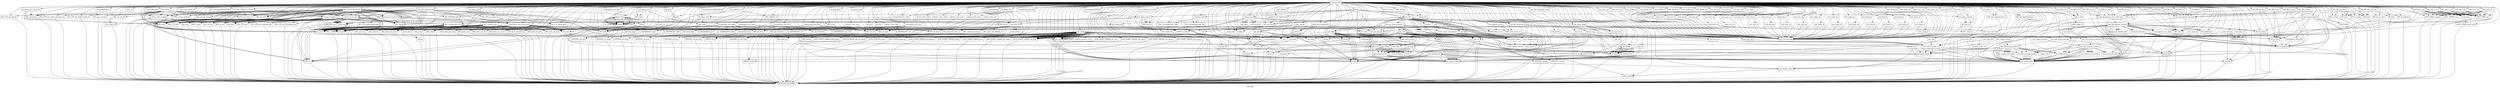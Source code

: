 digraph "Call graph" {
	label="Call graph";

	Node0x55cc23756cb0 [shape=record,label="{external node}"];
	Node0x55cc23756cb0 -> Node0x55cc237606b0;
	Node0x55cc23756cb0 -> Node0x55cc23a523b0;
	Node0x55cc23756cb0 -> Node0x55cc23a565f0;
	Node0x55cc23756cb0 -> Node0x55cc2374fd70;
	Node0x55cc23756cb0 -> Node0x55cc2374ee50;
	Node0x55cc23756cb0 -> Node0x55cc2374f010;
	Node0x55cc23756cb0 -> Node0x55cc2374f040;
	Node0x55cc23756cb0 -> Node0x55cc2379d520;
	Node0x55cc23756cb0 -> Node0x55cc2379d5c0;
	Node0x55cc23756cb0 -> Node0x55cc23727900;
	Node0x55cc23756cb0 -> Node0x55cc2379d8a0;
	Node0x55cc23756cb0 -> Node0x55cc2379d910;
	Node0x55cc23756cb0 -> Node0x55cc2374ffa0;
	Node0x55cc23756cb0 -> Node0x55cc23727a00;
	Node0x55cc23756cb0 -> Node0x55cc2374fc90;
	Node0x55cc23756cb0 -> Node0x55cc2374fd00;
	Node0x55cc23756cb0 -> Node0x55cc2374ee80;
	Node0x55cc23756cb0 -> Node0x55cc23727f10;
	Node0x55cc23756cb0 -> Node0x55cc2374ef30;
	Node0x55cc23756cb0 -> Node0x55cc23727fb0;
	Node0x55cc23756cb0 -> Node0x55cc2374efa0;
	Node0x55cc23756cb0 -> Node0x55cc237280f0;
	Node0x55cc23756cb0 -> Node0x55cc2374fe50;
	Node0x55cc23756cb0 -> Node0x55cc2374fec0;
	Node0x55cc23756cb0 -> Node0x55cc2379d7c0;
	Node0x55cc23756cb0 -> Node0x55cc2374ff30;
	Node0x55cc23756cb0 -> Node0x55cc2379d980;
	Node0x55cc23756cb0 -> Node0x55cc23750010;
	Node0x55cc23756cb0 -> Node0x55cc2374ede0;
	Node0x55cc23756cb0 -> Node0x55cc2379d6e0;
	Node0x55cc23756cb0 -> Node0x55cc2379dad0;
	Node0x55cc23756cb0 -> Node0x55cc23728310;
	Node0x55cc23756cb0 -> Node0x55cc2379d750;
	Node0x55cc23756cb0 -> Node0x55cc237283b0;
	Node0x55cc23756cb0 -> Node0x55cc23728810;
	Node0x55cc23756cb0 -> Node0x55cc23728500;
	Node0x55cc23756cb0 -> Node0x55cc237516b0;
	Node0x55cc23756cb0 -> Node0x55cc23728490;
	Node0x55cc23756cb0 -> Node0x55cc23751830;
	Node0x55cc23756cb0 -> Node0x55cc237285b0;
	Node0x55cc23756cb0 -> Node0x55cc23751940;
	Node0x55cc23756cb0 -> Node0x55cc23728620;
	Node0x55cc23756cb0 -> Node0x55cc237519e0;
	Node0x55cc23756cb0 -> Node0x55cc23728690;
	Node0x55cc23756cb0 -> Node0x55cc23751a80;
	Node0x55cc23756cb0 -> Node0x55cc23728700;
	Node0x55cc23756cb0 -> Node0x55cc23751bc0;
	Node0x55cc23756cb0 -> Node0x55cc23728770;
	Node0x55cc23756cb0 -> Node0x55cc23751af0;
	Node0x55cc23756cb0 -> Node0x55cc237518a0;
	Node0x55cc23756cb0 -> Node0x55cc23751750;
	Node0x55cc23756cb0 -> Node0x55cc23751ec0;
	Node0x55cc23756cb0 -> Node0x55cc23751d50;
	Node0x55cc23756cb0 -> Node0x55cc23751ce0;
	Node0x55cc23756cb0 -> Node0x55cc23751e90;
	Node0x55cc23756cb0 -> Node0x55cc237288b0;
	Node0x55cc23756cb0 -> Node0x55cc23728380;
	Node0x55cc23756cb0 -> Node0x55cc237520f0;
	Node0x55cc23756cb0 -> Node0x55cc23792950;
	Node0x55cc23756cb0 -> Node0x55cc23792980;
	Node0x55cc23756cb0 -> Node0x55cc23792a60;
	Node0x55cc23756cb0 -> Node0x55cc23792c90;
	Node0x55cc23756cb0 -> Node0x55cc23792cc0;
	Node0x55cc23756cb0 -> Node0x55cc23792d70;
	Node0x55cc23756cb0 -> Node0x55cc23792f80;
	Node0x55cc23756cb0 -> Node0x55cc23751020;
	Node0x55cc23756cb0 -> Node0x55cc23792ad0;
	Node0x55cc23756cb0 -> Node0x55cc23792c20;
	Node0x55cc23756cb0 -> Node0x55cc23750f40;
	Node0x55cc23756cb0 -> Node0x55cc23750fb0;
	Node0x55cc23756cb0 -> Node0x55cc23751200;
	Node0x55cc23756cb0 -> Node0x55cc23750e60;
	Node0x55cc23756cb0 -> Node0x55cc237513a0;
	Node0x55cc23756cb0 -> Node0x55cc23792da0;
	Node0x55cc23756cb0 -> Node0x55cc23792f10;
	Node0x55cc23756cb0 -> Node0x55cc23751570;
	Node0x55cc23756cb0 -> Node0x55cc23751470;
	Node0x55cc23756cb0 -> Node0x55cc237940a0;
	Node0x55cc23756cb0 -> Node0x55cc23794000;
	Node0x55cc23756cb0 -> Node0x55cc2379d9f0;
	Node0x55cc23756cb0 -> Node0x55cc23794170;
	Node0x55cc23756cb0 -> Node0x55cc237944c0;
	Node0x55cc23756cb0 -> Node0x55cc23794420;
	Node0x55cc23756cb0 -> Node0x55cc23728420;
	Node0x55cc23756cb0 -> Node0x55cc237945f0;
	Node0x55cc23756cb0 -> Node0x55cc23794620;
	Node0x55cc23756cb0 -> Node0x55cc23794700;
	Node0x55cc23756cb0 -> Node0x55cc237947a0;
	Node0x55cc23756cb0 -> Node0x55cc23794840;
	Node0x55cc23756cb0 -> Node0x55cc237948e0;
	Node0x55cc23756cb0 -> Node0x55cc2378c980;
	Node0x55cc23756cb0 -> Node0x55cc2378ca20;
	Node0x55cc23756cb0 -> Node0x55cc2378ca50;
	Node0x55cc23756cb0 -> Node0x55cc2379d550;
	Node0x55cc23756cb0 -> Node0x55cc2378cb30;
	Node0x55cc23756cb0 -> Node0x55cc2378cb60;
	Node0x55cc23756cb0 -> Node0x55cc2378cc60;
	Node0x55cc23756cb0 -> Node0x55cc2378ccd0;
	Node0x55cc23756cb0 -> Node0x55cc2378cd40;
	Node0x55cc23756cb0 -> Node0x55cc2379d830;
	Node0x55cc23756cb0 -> Node0x55cc2378d2b0;
	Node0x55cc23756cb0 -> Node0x55cc2378d2e0;
	Node0x55cc23756cb0 -> Node0x55cc2378d390;
	Node0x55cc23756cb0 -> Node0x55cc2378d810;
	Node0x55cc23756cb0 -> Node0x55cc2378d880;
	Node0x55cc23756cb0 -> Node0x55cc2378d8f0;
	Node0x55cc23756cb0 -> Node0x55cc2378d960;
	Node0x55cc23756cb0 -> Node0x55cc2379da60;
	Node0x55cc23756cb0 -> Node0x55cc2378e360;
	Node0x55cc23756cb0 -> Node0x55cc2378e2f0;
	Node0x55cc23756cb0 -> Node0x55cc2378e480;
	Node0x55cc23756cb0 -> Node0x55cc2378e4f0;
	Node0x55cc23756cb0 -> Node0x55cc2378e690;
	Node0x55cc23756cb0 -> Node0x55cc2374fda0;
	Node0x55cc23756cb0 -> Node0x55cc2378e790;
	Node0x55cc23756cb0 -> Node0x55cc2378e870;
	Node0x55cc23756cb0 -> Node0x55cc2378e8a0;
	Node0x55cc23756cb0 -> Node0x55cc2378e980;
	Node0x55cc23756cb0 -> Node0x55cc2378e9f0;
	Node0x55cc23756cb0 -> Node0x55cc2378ea60;
	Node0x55cc23756cb0 -> Node0x55cc2378ead0;
	Node0x55cc23756cb0 -> Node0x55cc2378eb00;
	Node0x55cc23756cb0 -> Node0x55cc2378eda0;
	Node0x55cc23756cb0 -> Node0x55cc2378ee70;
	Node0x55cc23756cb0 -> Node0x55cc2378ef10;
	Node0x55cc23756cb0 -> Node0x55cc2378ef80;
	Node0x55cc23756cb0 -> Node0x55cc2378f0c0;
	Node0x55cc23756cb0 -> Node0x55cc2378f160;
	Node0x55cc23756cb0 -> Node0x55cc2378f1d0;
	Node0x55cc23756cb0 -> Node0x55cc23792ff0;
	Node0x55cc23756cb0 -> Node0x55cc23793020;
	Node0x55cc23756cb0 -> Node0x55cc23793120;
	Node0x55cc23756cb0 -> Node0x55cc23793150;
	Node0x55cc23756cb0 -> Node0x55cc237931c0;
	Node0x55cc23756cb0 -> Node0x55cc237933e0;
	Node0x55cc23756cb0 -> Node0x55cc23793450;
	Node0x55cc23756cb0 -> Node0x55cc23793530;
	Node0x55cc23756cb0 -> Node0x55cc23793560;
	Node0x55cc23756cb0 -> Node0x55cc237937e0;
	Node0x55cc23756cb0 -> Node0x55cc23793810;
	Node0x55cc23756cb0 -> Node0x55cc23793a00;
	Node0x55cc23756cb0 -> Node0x55cc23793a30;
	Node0x55cc23756cb0 -> Node0x55cc23793c20;
	Node0x55cc23756cb0 -> Node0x55cc23793c50;
	Node0x55cc23756cb0 -> Node0x55cc23793d00;
	Node0x55cc23756cb0 -> Node0x55cc23793e80;
	Node0x55cc23756cb0 -> Node0x55cc23793ef0;
	Node0x55cc23756cb0 -> Node0x55cc23793f60;
	Node0x55cc23756cb0 -> Node0x55cc23793f90;
	Node0x55cc23756cb0 -> Node0x55cc2378f300;
	Node0x55cc23756cb0 -> Node0x55cc2378f780;
	Node0x55cc23756cb0 -> Node0x55cc2378f7f0;
	Node0x55cc23756cb0 -> Node0x55cc2378f860;
	Node0x55cc23756cb0 -> Node0x55cc2378f8d0;
	Node0x55cc23756cb0 -> Node0x55cc2378f940;
	Node0x55cc23756cb0 -> Node0x55cc2378f9b0;
	Node0x55cc23756cb0 -> Node0x55cc23790230;
	Node0x55cc23756cb0 -> Node0x55cc237902a0;
	Node0x55cc23756cb0 -> Node0x55cc23790310;
	Node0x55cc23756cb0 -> Node0x55cc23790380;
	Node0x55cc23756cb0 -> Node0x55cc237906f0;
	Node0x55cc23756cb0 -> Node0x55cc23790790;
	Node0x55cc23756cb0 -> Node0x55cc23790720;
	Node0x55cc23756cb0 -> Node0x55cc23790870;
	Node0x55cc23756cb0 -> Node0x55cc23744be0;
	Node0x55cc23756cb0 -> Node0x55cc23744c50;
	Node0x55cc23756cb0 -> Node0x55cc23744cc0;
	Node0x55cc23756cb0 -> Node0x55cc23744d30;
	Node0x55cc23756cb0 -> Node0x55cc23744dd0;
	Node0x55cc23756cb0 -> Node0x55cc23744e00;
	Node0x55cc23756cb0 -> Node0x55cc2374d500;
	Node0x55cc23756cb0 -> Node0x55cc23744f50;
	Node0x55cc23756cb0 -> Node0x55cc2374e0b0;
	Node0x55cc23756cb0 -> Node0x55cc23745050;
	Node0x55cc23756cb0 -> Node0x55cc237450c0;
	Node0x55cc23756cb0 -> Node0x55cc23745130;
	Node0x55cc23756cb0 -> Node0x55cc23745240;
	Node0x55cc23756cb0 -> Node0x55cc23745540;
	Node0x55cc23756cb0 -> Node0x55cc237455b0;
	Node0x55cc23756cb0 -> Node0x55cc23745650;
	Node0x55cc23756cb0 -> Node0x55cc237456f0;
	Node0x55cc23756cb0 -> Node0x55cc23745790;
	Node0x55cc23756cb0 -> Node0x55cc23746300;
	Node0x55cc23756cb0 -> Node0x55cc237463a0;
	Node0x55cc23756cb0 -> Node0x55cc23746440;
	Node0x55cc23756cb0 -> Node0x55cc237464b0;
	Node0x55cc23756cb0 -> Node0x55cc237466f0;
	Node0x55cc23756cb0 -> Node0x55cc23746720;
	Node0x55cc23756cb0 -> Node0x55cc237468a0;
	Node0x55cc23756cb0 -> Node0x55cc23746a60;
	Node0x55cc23756cb0 -> Node0x55cc23746b30;
	Node0x55cc23756cb0 -> Node0x55cc23747080;
	Node0x55cc23756cb0 -> Node0x55cc23a544c0;
	Node0x55cc23756cb0 -> Node0x55cc23746bd0;
	Node0x55cc23756cb0 -> Node0x55cc2378eee0;
	Node0x55cc23756cb0 -> Node0x55cc23745270;
	Node0x55cc23756cb0 -> Node0x55cc237464e0;
	Node0x55cc23756cb0 -> Node0x55cc23745830;
	Node0x55cc23756cb0 -> Node0x55cc23745390;
	Node0x55cc23756cb0 -> Node0x55cc237472e0;
	Node0x55cc23756cb0 -> Node0x55cc23747310;
	Node0x55cc23756cb0 -> Node0x55cc2378e410;
	Node0x55cc23756cb0 -> Node0x55cc23747520;
	Node0x55cc23756cb0 -> Node0x55cc23747550;
	Node0x55cc23756cb0 -> Node0x55cc237475c0;
	Node0x55cc23756cb0 -> Node0x55cc237476f0;
	Node0x55cc23756cb0 -> Node0x55cc23747840;
	Node0x55cc23756cb0 -> Node0x55cc23747870;
	Node0x55cc23756cb0 -> Node0x55cc237479e0;
	Node0x55cc23756cb0 -> Node0x55cc23747a10;
	Node0x55cc23756cb0 -> Node0x55cc23750080;
	Node0x55cc23756cb0 -> Node0x55cc23747be0;
	Node0x55cc23756cb0 -> Node0x55cc23747c80;
	Node0x55cc23756cb0 -> Node0x55cc23747d20;
	Node0x55cc23756cb0 -> Node0x55cc23747dc0;
	Node0x55cc23756cb0 -> Node0x55cc23747e60;
	Node0x55cc23756cb0 -> Node0x55cc23747f00;
	Node0x55cc23756cb0 -> Node0x55cc23747fa0;
	Node0x55cc23756cb0 -> Node0x55cc23748040;
	Node0x55cc23756cb0 -> Node0x55cc237480e0;
	Node0x55cc23756cb0 -> Node0x55cc23748180;
	Node0x55cc23756cb0 -> Node0x55cc23748220;
	Node0x55cc23756cb0 -> Node0x55cc237482c0;
	Node0x55cc23756cb0 -> Node0x55cc23748360;
	Node0x55cc23756cb0 -> Node0x55cc23748400;
	Node0x55cc23756cb0 -> Node0x55cc237484a0;
	Node0x55cc23756cb0 -> Node0x55cc23748540;
	Node0x55cc23756cb0 -> Node0x55cc237485e0;
	Node0x55cc23756cb0 -> Node0x55cc23748680;
	Node0x55cc23756cb0 -> Node0x55cc23748720;
	Node0x55cc23756cb0 -> Node0x55cc237487c0;
	Node0x55cc23756cb0 -> Node0x55cc23748860;
	Node0x55cc23756cb0 -> Node0x55cc23748900;
	Node0x55cc23756cb0 -> Node0x55cc237489a0;
	Node0x55cc23756cb0 -> Node0x55cc23748a40;
	Node0x55cc23756cb0 -> Node0x55cc23748ae0;
	Node0x55cc23756cb0 -> Node0x55cc23748b80;
	Node0x55cc23756cb0 -> Node0x55cc23748c20;
	Node0x55cc23756cb0 -> Node0x55cc23748cc0;
	Node0x55cc23756cb0 -> Node0x55cc23748d60;
	Node0x55cc23756cb0 -> Node0x55cc2378e720;
	Node0x55cc23756cb0 -> Node0x55cc23748e30;
	Node0x55cc23756cb0 -> Node0x55cc23748ed0;
	Node0x55cc23756cb0 -> Node0x55cc23748f70;
	Node0x55cc23756cb0 -> Node0x55cc23749010;
	Node0x55cc23756cb0 -> Node0x55cc237490b0;
	Node0x55cc23756cb0 -> Node0x55cc23749150;
	Node0x55cc23756cb0 -> Node0x55cc237491f0;
	Node0x55cc23756cb0 -> Node0x55cc23749290;
	Node0x55cc23756cb0 -> Node0x55cc23749330;
	Node0x55cc23756cb0 -> Node0x55cc237493d0;
	Node0x55cc23756cb0 -> Node0x55cc23749470;
	Node0x55cc23756cb0 -> Node0x55cc23749510;
	Node0x55cc23756cb0 -> Node0x55cc237495b0;
	Node0x55cc23756cb0 -> Node0x55cc23749650;
	Node0x55cc23756cb0 -> Node0x55cc237496f0;
	Node0x55cc23756cb0 -> Node0x55cc23749790;
	Node0x55cc23756cb0 -> Node0x55cc23749830;
	Node0x55cc23756cb0 -> Node0x55cc237498d0;
	Node0x55cc23756cb0 -> Node0x55cc23749970;
	Node0x55cc23756cb0 -> Node0x55cc23749a10;
	Node0x55cc23756cb0 -> Node0x55cc23733a10;
	Node0x55cc23756cb0 -> Node0x55cc2379d670;
	Node0x55cc23756cb0 -> Node0x55cc23749b10;
	Node0x55cc23756cb0 -> Node0x55cc23749bb0;
	Node0x55cc23756cb0 -> Node0x55cc23742d60;
	Node0x55cc23756cb0 -> Node0x55cc23742d90;
	Node0x55cc23756cb0 -> Node0x55cc23742f00;
	Node0x55cc23756cb0 -> Node0x55cc23743000;
	Node0x55cc23756cb0 -> Node0x55cc23728020;
	Node0x55cc23756cb0 -> Node0x55cc23743030;
	Node0x55cc23756cb0 -> Node0x55cc23743210;
	Node0x55cc23756cb0 -> Node0x55cc23743240;
	Node0x55cc23756cb0 -> Node0x55cc23743340;
	Node0x55cc23756cb0 -> Node0x55cc237434a0;
	Node0x55cc23756cb0 -> Node0x55cc23743510;
	Node0x55cc23756cb0 -> Node0x55cc23743670;
	Node0x55cc23756cb0 -> Node0x55cc237436a0;
	Node0x55cc23756cb0 -> Node0x55cc23743760;
	Node0x55cc23756cb0 -> Node0x55cc23743820;
	Node0x55cc23756cb0 -> Node0x55cc23743920;
	Node0x55cc23756cb0 -> Node0x55cc23743aa0;
	Node0x55cc23756cb0 -> Node0x55cc23743ad0;
	Node0x55cc23756cb0 -> Node0x55cc23743b40;
	Node0x55cc23756cb0 -> Node0x55cc23743c90;
	Node0x55cc23756cb0 -> Node0x55cc23743d00;
	Node0x55cc23756cb0 -> Node0x55cc23743e50;
	Node0x55cc23756cb0 -> Node0x55cc23743ec0;
	Node0x55cc23756cb0 -> Node0x55cc23744050;
	Node0x55cc23756cb0 -> Node0x55cc237440f0;
	Node0x55cc23756cb0 -> Node0x55cc23744160;
	Node0x55cc23756cb0 -> Node0x55cc23744250;
	Node0x55cc23756cb0 -> Node0x55cc23744280;
	Node0x55cc23756cb0 -> Node0x55cc23744380;
	Node0x55cc23756cb0 -> Node0x55cc23744420;
	Node0x55cc23756cb0 -> Node0x55cc237443b0;
	Node0x55cc23756cb0 -> Node0x55cc237445b0;
	Node0x55cc23756cb0 -> Node0x55cc237447f0;
	Node0x55cc23756cb0 -> Node0x55cc23744860;
	Node0x55cc23756cb0 -> Node0x55cc23744890;
	Node0x55cc23756cb0 -> Node0x55cc23744940;
	Node0x55cc23756cb0 -> Node0x55cc23744b50;
	Node0x55cc23756cb0 -> Node0x55cc237b2510;
	Node0x55cc23756cb0 -> Node0x55cc237b2540;
	Node0x55cc23756cb0 -> Node0x55cc237b2770;
	Node0x55cc23756cb0 -> Node0x55cc237b2840;
	Node0x55cc23756cb0 -> Node0x55cc237b2940;
	Node0x55cc23756cb0 -> Node0x55cc237b2970;
	Node0x55cc23756cb0 -> Node0x55cc237b2af0;
	Node0x55cc23756cb0 -> Node0x55cc237b2c70;
	Node0x55cc23756cb0 -> Node0x55cc237b2df0;
	Node0x55cc23756cb0 -> Node0x55cc23746ba0;
	Node0x55cc23756cb0 -> Node0x55cc237b2f70;
	Node0x55cc23756cb0 -> Node0x55cc23747010;
	Node0x55cc23756cb0 -> Node0x55cc237b32e0;
	Node0x55cc23756cb0 -> Node0x55cc237461e0;
	Node0x55cc23756cb0 -> Node0x55cc237b3380;
	Node0x55cc23756cb0 -> Node0x55cc237470e0;
	Node0x55cc23756cb0 -> Node0x55cc23745320;
	Node0x55cc23756cb0 -> Node0x55cc23746250;
	Node0x55cc23756cb0 -> Node0x55cc237b34e0;
	Node0x55cc23756cb0 -> Node0x55cc23742bd0;
	Node0x55cc23756cb0 -> Node0x55cc237b3880;
	Node0x55cc23756cb0 -> Node0x55cc237b3f90;
	Node0x55cc23756cb0 -> Node0x55cc237433e0;
	Node0x55cc23756cb0 -> Node0x55cc237b4120;
	Node0x55cc23756cb0 -> Node0x55cc237b4290;
	Node0x55cc23756cb0 -> Node0x55cc237435b0;
	Node0x55cc23756cb0 -> Node0x55cc237b4930;
	Node0x55cc23756cb0 -> Node0x55cc237b49a0;
	Node0x55cc23756cb0 -> Node0x55cc237431a0;
	Node0x55cc23756cb0 -> Node0x55cc237b4c10;
	Node0x55cc23756cb0 -> Node0x55cc23746c40;
	Node0x55cc23756cb0 -> Node0x55cc237b30f0;
	Node0x55cc23756cb0 -> Node0x55cc237b5370;
	Node0x55cc23756cb0 -> Node0x55cc237b4ff0;
	Node0x55cc23756cb0 -> Node0x55cc237b5480;
	Node0x55cc23756cb0 -> Node0x55cc237b4f80;
	Node0x55cc23756cb0 -> Node0x55cc237b5600;
	Node0x55cc23756cb0 -> Node0x55cc237b5630;
	Node0x55cc23756cb0 -> Node0x55cc237b56a0;
	Node0x55cc23756cb0 -> Node0x55cc237b57d0;
	Node0x55cc23756cb0 -> Node0x55cc237b5920;
	Node0x55cc23756cb0 -> Node0x55cc237b5990;
	Node0x55cc23756cb0 -> Node0x55cc237b50f0;
	Node0x55cc23756cb0 -> Node0x55cc237b5ac0;
	Node0x55cc23756cb0 -> Node0x55cc237b5710;
	Node0x55cc23756cb0 -> Node0x55cc237b5520;
	Node0x55cc23756cb0 -> Node0x55cc237b54b0;
	Node0x55cc23756cb0 -> Node0x55cc237b5c40;
	Node0x55cc23a523b0 [shape=record,label="{setup_tests}"];
	Node0x55cc23a523b0 -> Node0x55cc23a544c0;
	Node0x55cc23a523b0 -> Node0x55cc23733a10;
	Node0x55cc23a523b0 -> Node0x55cc23a544c0;
	Node0x55cc23a523b0 -> Node0x55cc23733a10;
	Node0x55cc23a523b0 -> Node0x55cc2374e0b0;
	Node0x55cc23a523b0 -> Node0x55cc2374e0b0;
	Node0x55cc23a523b0 -> Node0x55cc2374d500;
	Node0x55cc23a523b0 -> Node0x55cc2374d500;
	Node0x55cc237606b0 [shape=record,label="{test_get_options}"];
	Node0x55cc23a565f0 [shape=record,label="{test_dtls_unprocessed}"];
	Node0x55cc23a565f0 -> Node0x55cc2379d520;
	Node0x55cc23a565f0 -> Node0x55cc2379d5c0;
	Node0x55cc23a565f0 -> Node0x55cc2379d550;
	Node0x55cc23a565f0 -> Node0x55cc2379d670;
	Node0x55cc23a565f0 -> Node0x55cc2379d6e0;
	Node0x55cc23a565f0 -> Node0x55cc2379d670;
	Node0x55cc23a565f0 -> Node0x55cc2379d750;
	Node0x55cc23a565f0 -> Node0x55cc2379d7c0;
	Node0x55cc23a565f0 -> Node0x55cc23733a10;
	Node0x55cc23a565f0 -> Node0x55cc2379d830;
	Node0x55cc23a565f0 -> Node0x55cc2379d670;
	Node0x55cc23a565f0 -> Node0x55cc2379d8a0;
	Node0x55cc23a565f0 -> Node0x55cc2379d910;
	Node0x55cc23a565f0 -> Node0x55cc2379d980;
	Node0x55cc23a565f0 -> Node0x55cc2379d9f0;
	Node0x55cc23a565f0 -> Node0x55cc2379da60;
	Node0x55cc23a565f0 -> Node0x55cc2379d670;
	Node0x55cc23a565f0 -> Node0x55cc2379dad0;
	Node0x55cc23a565f0 -> Node0x55cc2374fc90;
	Node0x55cc23a565f0 -> Node0x55cc2374fc90;
	Node0x55cc23a565f0 -> Node0x55cc2374fd00;
	Node0x55cc23a565f0 -> Node0x55cc2374fd00;
	Node0x55cc2374fd70 [shape=record,label="{test_dtls_drop_records}"];
	Node0x55cc2374fd70 -> Node0x55cc2379d520;
	Node0x55cc2374fd70 -> Node0x55cc2379d5c0;
	Node0x55cc2374fd70 -> Node0x55cc2379d550;
	Node0x55cc2374fd70 -> Node0x55cc2379d670;
	Node0x55cc2374fd70 -> Node0x55cc2379d830;
	Node0x55cc2374fd70 -> Node0x55cc2379d670;
	Node0x55cc2374fd70 -> Node0x55cc2374fda0;
	Node0x55cc2374fd70 -> Node0x55cc2379d670;
	Node0x55cc2374fd70 -> Node0x55cc2374fe50;
	Node0x55cc2374fd70 -> Node0x55cc23733a10;
	Node0x55cc2374fd70 -> Node0x55cc2374fec0;
	Node0x55cc2374fd70 -> Node0x55cc2374fec0;
	Node0x55cc2374fd70 -> Node0x55cc2374fc90;
	Node0x55cc2374fd70 -> Node0x55cc2374fc90;
	Node0x55cc2374fd70 -> Node0x55cc2379d750;
	Node0x55cc2374fd70 -> Node0x55cc2379d7c0;
	Node0x55cc2374fd70 -> Node0x55cc23733a10;
	Node0x55cc2374fd70 -> Node0x55cc2379d830;
	Node0x55cc2374fd70 -> Node0x55cc2379d670;
	Node0x55cc2374fd70 -> Node0x55cc2374ff30;
	Node0x55cc2374fd70 -> Node0x55cc2379d670;
	Node0x55cc2374fd70 -> Node0x55cc2379d8a0;
	Node0x55cc2374fd70 -> Node0x55cc2379d8a0;
	Node0x55cc2374fd70 -> Node0x55cc2379d910;
	Node0x55cc2374fd70 -> Node0x55cc2379d910;
	Node0x55cc2374fd70 -> Node0x55cc2379d980;
	Node0x55cc2374fd70 -> Node0x55cc2374ffa0;
	Node0x55cc2374fd70 -> Node0x55cc2374ffa0;
	Node0x55cc2374fd70 -> Node0x55cc2374fda0;
	Node0x55cc2374fd70 -> Node0x55cc2379d670;
	Node0x55cc2374fd70 -> Node0x55cc23750010;
	Node0x55cc2374fd70 -> Node0x55cc2379d670;
	Node0x55cc2374fd70 -> Node0x55cc2374ffa0;
	Node0x55cc2374fd70 -> Node0x55cc23750080;
	Node0x55cc2374fd70 -> Node0x55cc2374ede0;
	Node0x55cc2374fd70 -> Node0x55cc2374fc90;
	Node0x55cc2374fd70 -> Node0x55cc2374fc90;
	Node0x55cc2374fd70 -> Node0x55cc2374fd00;
	Node0x55cc2374fd70 -> Node0x55cc2374fd00;
	Node0x55cc237947a0 [shape=record,label="{always_retry_puts}"];
	Node0x55cc237947a0 -> Node0x55cc23751e90;
	Node0x55cc23794840 [shape=record,label="{always_retry_gets}"];
	Node0x55cc23794840 -> Node0x55cc23751e90;
	Node0x55cc237948e0 [shape=record,label="{always_retry_ctrl}"];
	Node0x55cc237948e0 -> Node0x55cc23751e90;
	Node0x55cc2378c980 [shape=record,label="{always_retry_new}"];
	Node0x55cc2378c980 -> Node0x55cc23751af0;
	Node0x55cc2378ca20 [shape=record,label="{always_retry_free}"];
	Node0x55cc2378ca20 -> Node0x55cc23750fb0;
	Node0x55cc2378ca20 -> Node0x55cc23751af0;
	Node0x55cc2378ca50 [shape=record,label="{bio_s_always_retry_free}"];
	Node0x55cc2378ca50 -> Node0x55cc237520f0;
	Node0x55cc2379d550 [shape=record,label="{create_ssl_ctx_pair}"];
	Node0x55cc2379d550 -> Node0x55cc2378cb30;
	Node0x55cc2379d550 -> Node0x55cc23733a10;
	Node0x55cc2379d550 -> Node0x55cc2378cb30;
	Node0x55cc2379d550 -> Node0x55cc23733a10;
	Node0x55cc2379d550 -> Node0x55cc2378cb60;
	Node0x55cc2379d550 -> Node0x55cc2379d670;
	Node0x55cc2379d550 -> Node0x55cc2378cb60;
	Node0x55cc2379d550 -> Node0x55cc2379d670;
	Node0x55cc2379d550 -> Node0x55cc2378cb60;
	Node0x55cc2379d550 -> Node0x55cc2379d670;
	Node0x55cc2379d550 -> Node0x55cc2378cb60;
	Node0x55cc2379d550 -> Node0x55cc2379d670;
	Node0x55cc2379d550 -> Node0x55cc2378cc60;
	Node0x55cc2379d550 -> Node0x55cc23750080;
	Node0x55cc2379d550 -> Node0x55cc2378ccd0;
	Node0x55cc2379d550 -> Node0x55cc23750080;
	Node0x55cc2379d550 -> Node0x55cc2378cd40;
	Node0x55cc2379d550 -> Node0x55cc23750080;
	Node0x55cc2379d550 -> Node0x55cc2378cb60;
	Node0x55cc2379d550 -> Node0x55cc2374fd00;
	Node0x55cc2379d550 -> Node0x55cc2374fd00;
	Node0x55cc2378cb30 [shape=record,label="{SSL_CTX_new}"];
	Node0x55cc2378cb30 -> Node0x55cc23a52050;
	Node0x55cc23751750 [shape=record,label="{BIO_read}"];
	Node0x55cc23751750 -> Node0x55cc23a52050;
	Node0x55cc23728840 [shape=record,label="{copy_flags}"];
	Node0x55cc23728840 -> Node0x55cc2379d980;
	Node0x55cc23728840 -> Node0x55cc23751d50;
	Node0x55cc23728840 -> Node0x55cc23751ce0;
	Node0x55cc23728840 -> Node0x55cc23751e90;
	Node0x55cc237516e0 [shape=record,label="{dump_data}"];
	Node0x55cc237516e0 -> Node0x55cc2379dad0;
	Node0x55cc237516e0 -> Node0x55cc2379dad0;
	Node0x55cc237516e0 -> Node0x55cc2379dad0;
	Node0x55cc237516e0 -> Node0x55cc2379dad0;
	Node0x55cc237516e0 -> Node0x55cc2379dad0;
	Node0x55cc237516e0 -> Node0x55cc2379dad0;
	Node0x55cc237516e0 -> Node0x55cc2379dad0;
	Node0x55cc237516e0 -> Node0x55cc2379dad0;
	Node0x55cc237516e0 -> Node0x55cc2379dad0;
	Node0x55cc237516e0 -> Node0x55cc2379dad0;
	Node0x55cc237516e0 -> Node0x55cc2379dad0;
	Node0x55cc237516e0 -> Node0x55cc2379dad0;
	Node0x55cc237516e0 -> Node0x55cc2379dad0;
	Node0x55cc237516e0 -> Node0x55cc2379dad0;
	Node0x55cc237516e0 -> Node0x55cc2379dad0;
	Node0x55cc237516e0 -> Node0x55cc2379dad0;
	Node0x55cc237516e0 -> Node0x55cc2379dad0;
	Node0x55cc237516e0 -> Node0x55cc2379dad0;
	Node0x55cc237516e0 -> Node0x55cc2379dad0;
	Node0x55cc237516e0 -> Node0x55cc2379dad0;
	Node0x55cc237516e0 -> Node0x55cc2379dad0;
	Node0x55cc237516e0 -> Node0x55cc2379dad0;
	Node0x55cc237516e0 -> Node0x55cc2379dad0;
	Node0x55cc237516e0 -> Node0x55cc2379dad0;
	Node0x55cc237516e0 -> Node0x55cc23751ec0;
	Node0x55cc23751ec0 [shape=record,label="{fflush}"];
	Node0x55cc23751ec0 -> Node0x55cc23a52050;
	Node0x55cc23751d50 [shape=record,label="{BIO_test_flags}"];
	Node0x55cc23751d50 -> Node0x55cc23a52050;
	Node0x55cc23751ce0 [shape=record,label="{BIO_clear_flags}"];
	Node0x55cc23751ce0 -> Node0x55cc23a52050;
	Node0x55cc23751e90 [shape=record,label="{BIO_set_flags}"];
	Node0x55cc23751e90 -> Node0x55cc23a52050;
	Node0x55cc237288b0 [shape=record,label="{BIO_write}"];
	Node0x55cc237288b0 -> Node0x55cc23a52050;
	Node0x55cc23728380 [shape=record,label="{bio_f_tls_dump_filter_free}"];
	Node0x55cc23728380 -> Node0x55cc237520f0;
	Node0x55cc237520f0 [shape=record,label="{BIO_meth_free}"];
	Node0x55cc237520f0 -> Node0x55cc23a52050;
	Node0x55cc23792950 [shape=record,label="{bio_s_mempacket_test}"];
	Node0x55cc23792950 -> Node0x55cc237283b0;
	Node0x55cc23792950 -> Node0x55cc23733a10;
	Node0x55cc23792950 -> Node0x55cc23728500;
	Node0x55cc23792950 -> Node0x55cc2379d670;
	Node0x55cc23792950 -> Node0x55cc23728490;
	Node0x55cc23792950 -> Node0x55cc2379d670;
	Node0x55cc23792950 -> Node0x55cc237285b0;
	Node0x55cc23792950 -> Node0x55cc2379d670;
	Node0x55cc23792950 -> Node0x55cc23728620;
	Node0x55cc23792950 -> Node0x55cc2379d670;
	Node0x55cc23792950 -> Node0x55cc23728690;
	Node0x55cc23792950 -> Node0x55cc2379d670;
	Node0x55cc23792950 -> Node0x55cc23728700;
	Node0x55cc23792950 -> Node0x55cc2379d670;
	Node0x55cc23792950 -> Node0x55cc23728770;
	Node0x55cc23792950 -> Node0x55cc2379d670;
	Node0x55cc23792980 [shape=record,label="{mempacket_test_write}"];
	Node0x55cc23792980 -> Node0x55cc2379d9f0;
	Node0x55cc23792a60 [shape=record,label="{mempacket_test_read}"];
	Node0x55cc23792a60 -> Node0x55cc23792ad0;
	Node0x55cc23792a60 -> Node0x55cc23751ce0;
	Node0x55cc23792a60 -> Node0x55cc23792b00;
	Node0x55cc23792a60 -> Node0x55cc23751e90;
	Node0x55cc23792a60 -> Node0x55cc23792bb0;
	Node0x55cc23792a60 -> Node0x55cc23751e90;
	Node0x55cc23792a60 -> Node0x55cc23792c20;
	Node0x55cc23792c90 [shape=record,label="{mempacket_test_puts}"];
	Node0x55cc23792c90 -> Node0x55cc237518a0;
	Node0x55cc23792c90 -> Node0x55cc23792980;
	Node0x55cc23792cc0 [shape=record,label="{mempacket_test_gets}"];
	Node0x55cc23792d70 [shape=record,label="{mempacket_test_ctrl}"];
	Node0x55cc23792d70 -> Node0x55cc23792ad0;
	Node0x55cc23792d70 -> Node0x55cc23792e10;
	Node0x55cc23792d70 -> Node0x55cc23792da0;
	Node0x55cc23792d70 -> Node0x55cc23792f10;
	Node0x55cc23792d70 -> Node0x55cc23792b00;
	Node0x55cc23792f80 [shape=record,label="{mempacket_test_new}"];
	Node0x55cc23792f80 -> Node0x55cc23750e60;
	Node0x55cc23792f80 -> Node0x55cc23733a10;
	Node0x55cc23792f80 -> Node0x55cc23750e90;
	Node0x55cc23792f80 -> Node0x55cc23733a10;
	Node0x55cc23792f80 -> Node0x55cc23750f40;
	Node0x55cc23792f80 -> Node0x55cc23751af0;
	Node0x55cc23792f80 -> Node0x55cc23750fb0;
	Node0x55cc23744dd0 [shape=record,label="{opt_help}"];
	Node0x55cc23744dd0 -> Node0x55cc237518a0;
	Node0x55cc23744dd0 -> Node0x55cc23744e70;
	Node0x55cc23744dd0 -> Node0x55cc237518a0;
	Node0x55cc23744dd0 -> Node0x55cc2378eb00;
	Node0x55cc23744dd0 -> Node0x55cc2378eee0;
	Node0x55cc23744dd0 -> Node0x55cc2378eee0;
	Node0x55cc23744dd0 -> Node0x55cc2378eee0;
	Node0x55cc23744dd0 -> Node0x55cc23744e00;
	Node0x55cc23744dd0 -> Node0x55cc237518a0;
	Node0x55cc23744dd0 -> Node0x55cc23744e70;
	Node0x55cc23744dd0 -> Node0x55cc23744e00;
	Node0x55cc23744dd0 -> Node0x55cc237518a0;
	Node0x55cc23744dd0 -> Node0x55cc2378eee0;
	Node0x55cc23744dd0 -> Node0x55cc2378eee0;
	Node0x55cc23744e70 [shape=record,label="{valtype2param}"];
	Node0x55cc23744e00 [shape=record,label="{strcpy}"];
	Node0x55cc23744e00 -> Node0x55cc23a52050;
	Node0x55cc2374d500 [shape=record,label="{add_test}"];
	Node0x55cc2374d500 -> Node0x55cc23744f50;
	Node0x55cc23744f50 [shape=record,label="{__assert_fail}"];
	Node0x55cc23744f50 -> Node0x55cc23a52050;
	Node0x55cc2374e0b0 [shape=record,label="{add_all_tests}"];
	Node0x55cc2374e0b0 -> Node0x55cc23744f50;
	Node0x55cc23745050 [shape=record,label="{subtest_level}"];
	Node0x55cc237450c0 [shape=record,label="{setup_test_framework}"];
	Node0x55cc237450c0 -> Node0x55cc23745130;
	Node0x55cc237450c0 -> Node0x55cc23745130;
	Node0x55cc237450c0 -> Node0x55cc2378f860;
	Node0x55cc237450c0 -> Node0x55cc2378f860;
	Node0x55cc237450c0 -> Node0x55cc23745160;
	Node0x55cc237450c0 -> Node0x55cc237606b0;
	Node0x55cc237450c0 -> Node0x55cc2378ea60;
	Node0x55cc23745130 [shape=record,label="{getenv}"];
	Node0x55cc23745130 -> Node0x55cc23a52050;
	Node0x55cc23745160 [shape=record,label="{set_seed}"];
	Node0x55cc23745160 -> Node0x55cc23745240;
	Node0x55cc23745160 -> Node0x55cc23745050;
	Node0x55cc23745160 -> Node0x55cc23745270;
	Node0x55cc23745160 -> Node0x55cc23745320;
	Node0x55cc23745160 -> Node0x55cc23745390;
	Node0x55cc23745240 [shape=record,label="{time}"];
	Node0x55cc23745240 -> Node0x55cc23a52050;
	Node0x55cc23745540 [shape=record,label="{pulldown_test_framework}"];
	Node0x55cc23745540 -> Node0x55cc237455b0;
	Node0x55cc237455b0 [shape=record,label="{set_test_title}"];
	Node0x55cc237455b0 -> Node0x55cc23745650;
	Node0x55cc237455b0 -> Node0x55cc237456f0;
	Node0x55cc23745650 [shape=record,label="{free}"];
	Node0x55cc23745650 -> Node0x55cc23a52050;
	Node0x55cc237456f0 [shape=record,label="{strdup}"];
	Node0x55cc237456f0 -> Node0x55cc23a52050;
	Node0x55cc23745790 [shape=record,label="{run_tests}"];
	Node0x55cc23745790 -> Node0x55cc23745800;
	Node0x55cc23745790 -> Node0x55cc23745270;
	Node0x55cc23745790 -> Node0x55cc23745270;
	Node0x55cc23745790 -> Node0x55cc23745270;
	Node0x55cc23745790 -> Node0x55cc23745320;
	Node0x55cc23745790 -> Node0x55cc23745830;
	Node0x55cc23745790 -> Node0x55cc23745270;
	Node0x55cc23745790 -> Node0x55cc23745270;
	Node0x55cc23745790 -> Node0x55cc23745320;
	Node0x55cc23745790 -> Node0x55cc237455b0;
	Node0x55cc23745790 -> Node0x55cc23a52050;
	Node0x55cc23745790 -> Node0x55cc23745c50;
	Node0x55cc23745790 -> Node0x55cc23745cc0;
	Node0x55cc23745790 -> Node0x55cc23745270;
	Node0x55cc23745790 -> Node0x55cc23745270;
	Node0x55cc23745790 -> Node0x55cc23745320;
	Node0x55cc23745790 -> Node0x55cc23745830;
	Node0x55cc23745790 -> Node0x55cc23746140;
	Node0x55cc23745790 -> Node0x55cc237455b0;
	Node0x55cc23745790 -> Node0x55cc23a52050;
	Node0x55cc23745790 -> Node0x55cc23745cc0;
	Node0x55cc23745790 -> Node0x55cc23745c50;
	Node0x55cc23745790 -> Node0x55cc23745c50;
	Node0x55cc23745790 -> Node0x55cc23745c50;
	Node0x55cc23745800 [shape=record,label="{process_shared_options}"];
	Node0x55cc23745800 -> Node0x55cc2378ead0;
	Node0x55cc23745800 -> Node0x55cc237906f0;
	Node0x55cc23745800 -> Node0x55cc237606b0;
	Node0x55cc23745800 -> Node0x55cc23744dd0;
	Node0x55cc23745800 -> Node0x55cc23744be0;
	Node0x55cc23745800 -> Node0x55cc23793c50;
	Node0x55cc23745800 -> Node0x55cc23744be0;
	Node0x55cc23745800 -> Node0x55cc23793c50;
	Node0x55cc23745800 -> Node0x55cc23793020;
	Node0x55cc23745800 -> Node0x55cc23793c50;
	Node0x55cc23745800 -> Node0x55cc23793020;
	Node0x55cc23745800 -> Node0x55cc23793c50;
	Node0x55cc23745800 -> Node0x55cc23793020;
	Node0x55cc23745800 -> Node0x55cc23745160;
	Node0x55cc23745800 -> Node0x55cc23746170;
	Node0x55cc237283b0 [shape=record,label="{BIO_meth_new}"];
	Node0x55cc237283b0 -> Node0x55cc23a52050;
	Node0x55cc23728810 [shape=record,label="{tls_dump_write}"];
	Node0x55cc23728810 -> Node0x55cc2379d980;
	Node0x55cc23728810 -> Node0x55cc237288b0;
	Node0x55cc23728810 -> Node0x55cc23728840;
	Node0x55cc23728500 [shape=record,label="{BIO_meth_set_write}"];
	Node0x55cc23728500 -> Node0x55cc23a52050;
	Node0x55cc237516b0 [shape=record,label="{tls_dump_read}"];
	Node0x55cc237516b0 -> Node0x55cc2379d980;
	Node0x55cc237516b0 -> Node0x55cc23751750;
	Node0x55cc237516b0 -> Node0x55cc23728840;
	Node0x55cc237516b0 -> Node0x55cc237516e0;
	Node0x55cc23728490 [shape=record,label="{BIO_meth_set_read}"];
	Node0x55cc23728490 -> Node0x55cc23a52050;
	Node0x55cc23751830 [shape=record,label="{tls_dump_puts}"];
	Node0x55cc23751830 -> Node0x55cc237518a0;
	Node0x55cc23751830 -> Node0x55cc23728810;
	Node0x55cc237285b0 [shape=record,label="{BIO_meth_set_puts}"];
	Node0x55cc237285b0 -> Node0x55cc23a52050;
	Node0x55cc23751940 [shape=record,label="{tls_dump_gets}"];
	Node0x55cc23728620 [shape=record,label="{BIO_meth_set_gets}"];
	Node0x55cc23728620 -> Node0x55cc23a52050;
	Node0x55cc237519e0 [shape=record,label="{tls_dump_ctrl}"];
	Node0x55cc237519e0 -> Node0x55cc2379d980;
	Node0x55cc237519e0 -> Node0x55cc2374ffa0;
	Node0x55cc23728690 [shape=record,label="{BIO_meth_set_ctrl}"];
	Node0x55cc23728690 -> Node0x55cc23a52050;
	Node0x55cc23751a80 [shape=record,label="{tls_dump_new}"];
	Node0x55cc23751a80 -> Node0x55cc23751af0;
	Node0x55cc23751bc0 [shape=record,label="{tls_dump_free}"];
	Node0x55cc23751bc0 -> Node0x55cc23751af0;
	Node0x55cc23728770 [shape=record,label="{BIO_meth_set_destroy}"];
	Node0x55cc23728770 -> Node0x55cc23a52050;
	Node0x55cc23751af0 [shape=record,label="{BIO_set_init}"];
	Node0x55cc23751af0 -> Node0x55cc23a52050;
	Node0x55cc237518a0 [shape=record,label="{strlen}"];
	Node0x55cc237518a0 -> Node0x55cc23a52050;
	Node0x55cc2378f7f0 [shape=record,label="{X509_VERIFY_PARAM_set1}"];
	Node0x55cc2378f7f0 -> Node0x55cc23a52050;
	Node0x55cc2378f860 [shape=record,label="{atoi}"];
	Node0x55cc2378f860 -> Node0x55cc23a52050;
	Node0x55cc2378f8d0 [shape=record,label="{X509_VERIFY_PARAM_set_depth}"];
	Node0x55cc2378f8d0 -> Node0x55cc23a52050;
	Node0x55cc2378f940 [shape=record,label="{X509_VERIFY_PARAM_set_auth_level}"];
	Node0x55cc2378f940 -> Node0x55cc23a52050;
	Node0x55cc2378f9b0 [shape=record,label="{X509_VERIFY_PARAM_set_time}"];
	Node0x55cc2378f9b0 -> Node0x55cc23a52050;
	Node0x55cc23790230 [shape=record,label="{X509_VERIFY_PARAM_set1_host}"];
	Node0x55cc23790230 -> Node0x55cc23a52050;
	Node0x55cc237902a0 [shape=record,label="{X509_VERIFY_PARAM_set1_email}"];
	Node0x55cc237902a0 -> Node0x55cc23a52050;
	Node0x55cc23790310 [shape=record,label="{X509_VERIFY_PARAM_set1_ip_asc}"];
	Node0x55cc23790310 -> Node0x55cc23a52050;
	Node0x55cc23790380 [shape=record,label="{X509_VERIFY_PARAM_set_flags}"];
	Node0x55cc23790380 -> Node0x55cc23a52050;
	Node0x55cc237906f0 [shape=record,label="{opt_next}"];
	Node0x55cc237906f0 -> Node0x55cc2378eda0;
	Node0x55cc237906f0 -> Node0x55cc23790790;
	Node0x55cc237906f0 -> Node0x55cc2378eda0;
	Node0x55cc237906f0 -> Node0x55cc2378eee0;
	Node0x55cc237906f0 -> Node0x55cc2378eee0;
	Node0x55cc237906f0 -> Node0x55cc23790720;
	Node0x55cc237906f0 -> Node0x55cc2378eee0;
	Node0x55cc237906f0 -> Node0x55cc23793020;
	Node0x55cc237906f0 -> Node0x55cc2378eee0;
	Node0x55cc237906f0 -> Node0x55cc23793530;
	Node0x55cc237906f0 -> Node0x55cc2378eee0;
	Node0x55cc237906f0 -> Node0x55cc237937e0;
	Node0x55cc237906f0 -> Node0x55cc2378eee0;
	Node0x55cc237906f0 -> Node0x55cc23793120;
	Node0x55cc237906f0 -> Node0x55cc2378eee0;
	Node0x55cc237906f0 -> Node0x55cc23793a00;
	Node0x55cc237906f0 -> Node0x55cc2378eee0;
	Node0x55cc237906f0 -> Node0x55cc2378ef10;
	Node0x55cc237906f0 -> Node0x55cc2378eee0;
	Node0x55cc237906f0 -> Node0x55cc2378eee0;
	Node0x55cc23790790 [shape=record,label="{strchr}"];
	Node0x55cc23790790 -> Node0x55cc23a52050;
	Node0x55cc23790720 [shape=record,label="{opt_isdir}"];
	Node0x55cc23790720 -> Node0x55cc23790870;
	Node0x55cc23790870 [shape=record,label="{stat}"];
	Node0x55cc23790870 -> Node0x55cc23a52050;
	Node0x55cc23744be0 [shape=record,label="{opt_flag}"];
	Node0x55cc23744c50 [shape=record,label="{opt_unknown}"];
	Node0x55cc23744cc0 [shape=record,label="{opt_rest}"];
	Node0x55cc23744d30 [shape=record,label="{opt_num_rest}"];
	Node0x55cc23744d30 -> Node0x55cc23744cc0;
	Node0x55cc2374ee50 [shape=record,label="{test_cookie}"];
	Node0x55cc2374ee50 -> Node0x55cc2379d520;
	Node0x55cc2374ee50 -> Node0x55cc2379d5c0;
	Node0x55cc2374ee50 -> Node0x55cc2379d550;
	Node0x55cc2374ee50 -> Node0x55cc2379d670;
	Node0x55cc2374ee50 -> Node0x55cc2374ee80;
	Node0x55cc2374ee50 -> Node0x55cc2374ef30;
	Node0x55cc2374ee50 -> Node0x55cc2374efa0;
	Node0x55cc2374ee50 -> Node0x55cc2379d830;
	Node0x55cc2374ee50 -> Node0x55cc2379d670;
	Node0x55cc2374ee50 -> Node0x55cc2374fda0;
	Node0x55cc2374ee50 -> Node0x55cc2379d670;
	Node0x55cc2374ee50 -> Node0x55cc2374fc90;
	Node0x55cc2374ee50 -> Node0x55cc2374fc90;
	Node0x55cc2374ee50 -> Node0x55cc2374fd00;
	Node0x55cc2374ee50 -> Node0x55cc2374fd00;
	Node0x55cc2374f010 [shape=record,label="{test_dtls_duplicate_records}"];
	Node0x55cc2374f010 -> Node0x55cc2379d520;
	Node0x55cc2374f010 -> Node0x55cc2379d5c0;
	Node0x55cc2374f010 -> Node0x55cc2379d550;
	Node0x55cc2374f010 -> Node0x55cc2379d670;
	Node0x55cc2374f010 -> Node0x55cc2379d830;
	Node0x55cc2374f010 -> Node0x55cc2379d670;
	Node0x55cc2374f010 -> Node0x55cc2379d8a0;
	Node0x55cc2374f010 -> Node0x55cc2379d8a0;
	Node0x55cc2374f010 -> Node0x55cc2379d910;
	Node0x55cc2374f010 -> Node0x55cc2374ffa0;
	Node0x55cc2374f010 -> Node0x55cc2379d910;
	Node0x55cc2374f010 -> Node0x55cc2374ffa0;
	Node0x55cc2374f010 -> Node0x55cc2374fda0;
	Node0x55cc2374f010 -> Node0x55cc2379d670;
	Node0x55cc2374f010 -> Node0x55cc2374fc90;
	Node0x55cc2374f010 -> Node0x55cc2374fc90;
	Node0x55cc2374f010 -> Node0x55cc2374fd00;
	Node0x55cc2374f010 -> Node0x55cc2374fd00;
	Node0x55cc2374f040 [shape=record,label="{llvm.dbg.declare}"];
	Node0x55cc2379d520 [shape=record,label="{DTLS_server_method}"];
	Node0x55cc2379d520 -> Node0x55cc23a52050;
	Node0x55cc2379d5c0 [shape=record,label="{DTLS_client_method}"];
	Node0x55cc2379d5c0 -> Node0x55cc23a52050;
	Node0x55cc23727900 [shape=record,label="{timer_cb}"];
	Node0x55cc2379d8a0 [shape=record,label="{DTLS_set_timer_cb}"];
	Node0x55cc2379d8a0 -> Node0x55cc23a52050;
	Node0x55cc2379d910 [shape=record,label="{SSL_get_wbio}"];
	Node0x55cc2379d910 -> Node0x55cc23a52050;
	Node0x55cc2374ffa0 [shape=record,label="{BIO_ctrl}"];
	Node0x55cc2374ffa0 -> Node0x55cc23a52050;
	Node0x55cc23727a00 [shape=record,label="{llvm.dbg.label}"];
	Node0x55cc2374fc90 [shape=record,label="{SSL_free}"];
	Node0x55cc2374fc90 -> Node0x55cc23a52050;
	Node0x55cc2374fd00 [shape=record,label="{SSL_CTX_free}"];
	Node0x55cc2374fd00 -> Node0x55cc23a52050;
	Node0x55cc2374ee80 [shape=record,label="{SSL_CTX_set_options}"];
	Node0x55cc2374ee80 -> Node0x55cc23a52050;
	Node0x55cc23727f10 [shape=record,label="{generate_cookie_cb}"];
	Node0x55cc2374ef30 [shape=record,label="{SSL_CTX_set_cookie_generate_cb}"];
	Node0x55cc2374ef30 -> Node0x55cc23a52050;
	Node0x55cc23727fb0 [shape=record,label="{verify_cookie_cb}"];
	Node0x55cc23727fb0 -> Node0x55cc23728020;
	Node0x55cc23728700 [shape=record,label="{BIO_meth_set_create}"];
	Node0x55cc23728700 -> Node0x55cc23a52050;
	Node0x55cc2374efa0 [shape=record,label="{SSL_CTX_set_cookie_verify_cb}"];
	Node0x55cc2374efa0 -> Node0x55cc23a52050;
	Node0x55cc237280f0 [shape=record,label="{llvm.memcpy.p0i8.p0i8.i64}"];
	Node0x55cc2374fe50 [shape=record,label="{SSL_get1_session}"];
	Node0x55cc2374fe50 -> Node0x55cc23a52050;
	Node0x55cc2374fec0 [shape=record,label="{SSL_shutdown}"];
	Node0x55cc2374fec0 -> Node0x55cc23a52050;
	Node0x55cc2379d7c0 [shape=record,label="{BIO_new}"];
	Node0x55cc2379d7c0 -> Node0x55cc23a52050;
	Node0x55cc2374ff30 [shape=record,label="{SSL_set_session}"];
	Node0x55cc2374ff30 -> Node0x55cc23a52050;
	Node0x55cc2379d980 [shape=record,label="{BIO_next}"];
	Node0x55cc2379d980 -> Node0x55cc23a52050;
	Node0x55cc23750010 [shape=record,label="{SSL_session_reused}"];
	Node0x55cc23750010 -> Node0x55cc23a52050;
	Node0x55cc2374ede0 [shape=record,label="{SSL_SESSION_free}"];
	Node0x55cc2374ede0 -> Node0x55cc23a52050;
	Node0x55cc2379d6e0 [shape=record,label="{SSL_CTX_set_cipher_list}"];
	Node0x55cc2379d6e0 -> Node0x55cc23a52050;
	Node0x55cc2379dad0 [shape=record,label="{printf}"];
	Node0x55cc2379dad0 -> Node0x55cc23a52050;
	Node0x55cc23728310 [shape=record,label="{cleanup_tests}"];
	Node0x55cc23728310 -> Node0x55cc23728380;
	Node0x55cc23728310 -> Node0x55cc23728420;
	Node0x55cc2379d750 [shape=record,label="{bio_f_tls_dump_filter}"];
	Node0x55cc2379d750 -> Node0x55cc237283b0;
	Node0x55cc2379d750 -> Node0x55cc23728500;
	Node0x55cc2379d750 -> Node0x55cc23728490;
	Node0x55cc2379d750 -> Node0x55cc237285b0;
	Node0x55cc2379d750 -> Node0x55cc23728620;
	Node0x55cc2379d750 -> Node0x55cc23728690;
	Node0x55cc2379d750 -> Node0x55cc23728700;
	Node0x55cc2379d750 -> Node0x55cc23728770;
	Node0x55cc23751020 [shape=record,label="{mempacket_test_free}"];
	Node0x55cc23751020 -> Node0x55cc23792ad0;
	Node0x55cc23751020 -> Node0x55cc237510c0;
	Node0x55cc23751020 -> Node0x55cc23750f40;
	Node0x55cc23751020 -> Node0x55cc23750fb0;
	Node0x55cc23751020 -> Node0x55cc23751af0;
	Node0x55cc23792ad0 [shape=record,label="{BIO_get_data}"];
	Node0x55cc23792ad0 -> Node0x55cc23a52050;
	Node0x55cc23792c20 [shape=record,label="{mempacket_free}"];
	Node0x55cc23792c20 -> Node0x55cc23750f40;
	Node0x55cc23792c20 -> Node0x55cc23750f40;
	Node0x55cc237510c0 [shape=record,label="{sk_MEMPACKET_pop_free}"];
	Node0x55cc237510c0 -> Node0x55cc23751200;
	Node0x55cc23750f40 [shape=record,label="{CRYPTO_free}"];
	Node0x55cc23750f40 -> Node0x55cc23a52050;
	Node0x55cc23750fb0 [shape=record,label="{BIO_set_data}"];
	Node0x55cc23750fb0 -> Node0x55cc23a52050;
	Node0x55cc23751200 [shape=record,label="{OPENSSL_sk_pop_free}"];
	Node0x55cc23751200 -> Node0x55cc23a52050;
	Node0x55cc23750e60 [shape=record,label="{CRYPTO_zalloc}"];
	Node0x55cc23750e60 -> Node0x55cc23a52050;
	Node0x55cc23750e90 [shape=record,label="{sk_MEMPACKET_new_null}"];
	Node0x55cc23750e90 -> Node0x55cc237513a0;
	Node0x55cc237513a0 [shape=record,label="{OPENSSL_sk_new_null}"];
	Node0x55cc237513a0 -> Node0x55cc23a52050;
	Node0x55cc23792e10 [shape=record,label="{sk_MEMPACKET_num}"];
	Node0x55cc23792e10 -> Node0x55cc23751470;
	Node0x55cc23792da0 [shape=record,label="{BIO_get_shutdown}"];
	Node0x55cc23792da0 -> Node0x55cc23a52050;
	Node0x55cc23792f10 [shape=record,label="{BIO_set_shutdown}"];
	Node0x55cc23792f10 -> Node0x55cc23a52050;
	Node0x55cc23792b00 [shape=record,label="{sk_MEMPACKET_value}"];
	Node0x55cc23792b00 -> Node0x55cc23751570;
	Node0x55cc23751570 [shape=record,label="{OPENSSL_sk_value}"];
	Node0x55cc23751570 -> Node0x55cc23a52050;
	Node0x55cc23751470 [shape=record,label="{OPENSSL_sk_num}"];
	Node0x55cc23751470 -> Node0x55cc23a52050;
	Node0x55cc23792bb0 [shape=record,label="{sk_MEMPACKET_shift}"];
	Node0x55cc23792bb0 -> Node0x55cc23794000;
	Node0x55cc237940a0 [shape=record,label="{llvm.memmove.p0i8.p0i8.i64}"];
	Node0x55cc23794000 [shape=record,label="{OPENSSL_sk_shift}"];
	Node0x55cc23794000 -> Node0x55cc23a52050;
	Node0x55cc2379d9f0 [shape=record,label="{mempacket_test_inject}"];
	Node0x55cc2379d9f0 -> Node0x55cc23792ad0;
	Node0x55cc2379d9f0 -> Node0x55cc23794170;
	Node0x55cc2379d9f0 -> Node0x55cc23733a10;
	Node0x55cc2379d9f0 -> Node0x55cc23794170;
	Node0x55cc2379d9f0 -> Node0x55cc23733a10;
	Node0x55cc2379d9f0 -> Node0x55cc23792b00;
	Node0x55cc2379d9f0 -> Node0x55cc23794100;
	Node0x55cc2379d9f0 -> Node0x55cc23792b00;
	Node0x55cc2379d9f0 -> Node0x55cc23794380;
	Node0x55cc2379d9f0 -> Node0x55cc23792c20;
	Node0x55cc23794170 [shape=record,label="{CRYPTO_malloc}"];
	Node0x55cc23794170 -> Node0x55cc23a52050;
	Node0x55cc23794100 [shape=record,label="{sk_MEMPACKET_insert}"];
	Node0x55cc23794100 -> Node0x55cc23794420;
	Node0x55cc23794380 [shape=record,label="{sk_MEMPACKET_push}"];
	Node0x55cc23794380 -> Node0x55cc237944c0;
	Node0x55cc237944c0 [shape=record,label="{OPENSSL_sk_push}"];
	Node0x55cc237944c0 -> Node0x55cc23a52050;
	Node0x55cc23794420 [shape=record,label="{OPENSSL_sk_insert}"];
	Node0x55cc23794420 -> Node0x55cc23a52050;
	Node0x55cc23728420 [shape=record,label="{bio_s_mempacket_test_free}"];
	Node0x55cc23728420 -> Node0x55cc237520f0;
	Node0x55cc237945f0 [shape=record,label="{bio_s_always_retry}"];
	Node0x55cc237945f0 -> Node0x55cc237283b0;
	Node0x55cc237945f0 -> Node0x55cc23733a10;
	Node0x55cc237945f0 -> Node0x55cc23728500;
	Node0x55cc237945f0 -> Node0x55cc2379d670;
	Node0x55cc237945f0 -> Node0x55cc23728490;
	Node0x55cc237945f0 -> Node0x55cc2379d670;
	Node0x55cc237945f0 -> Node0x55cc237285b0;
	Node0x55cc237945f0 -> Node0x55cc2379d670;
	Node0x55cc237945f0 -> Node0x55cc23728620;
	Node0x55cc237945f0 -> Node0x55cc2379d670;
	Node0x55cc237945f0 -> Node0x55cc23728690;
	Node0x55cc237945f0 -> Node0x55cc2379d670;
	Node0x55cc237945f0 -> Node0x55cc23728700;
	Node0x55cc237945f0 -> Node0x55cc2379d670;
	Node0x55cc237945f0 -> Node0x55cc23728770;
	Node0x55cc237945f0 -> Node0x55cc2379d670;
	Node0x55cc23794620 [shape=record,label="{always_retry_write}"];
	Node0x55cc23794620 -> Node0x55cc23751e90;
	Node0x55cc23794700 [shape=record,label="{always_retry_read}"];
	Node0x55cc23794700 -> Node0x55cc23751e90;
	Node0x55cc23745c50 [shape=record,label="{test_verdict}"];
	Node0x55cc23745c50 -> Node0x55cc23745320;
	Node0x55cc23745c50 -> Node0x55cc23746250;
	Node0x55cc23745c50 -> Node0x55cc23745270;
	Node0x55cc23745c50 -> Node0x55cc237461e0;
	Node0x55cc23745c50 -> Node0x55cc23745270;
	Node0x55cc23745c50 -> Node0x55cc23745270;
	Node0x55cc23745c50 -> Node0x55cc23745320;
	Node0x55cc23745cc0 [shape=record,label="{finalize}"];
	Node0x55cc23745cc0 -> Node0x55cc23746300;
	Node0x55cc23745cc0 -> Node0x55cc237463a0;
	Node0x55cc23746140 [shape=record,label="{gcd}"];
	Node0x55cc23746300 [shape=record,label="{ERR_clear_error}"];
	Node0x55cc23746300 -> Node0x55cc23a52050;
	Node0x55cc237463a0 [shape=record,label="{ERR_print_errors_cb}"];
	Node0x55cc237463a0 -> Node0x55cc23a52050;
	Node0x55cc23746440 [shape=record,label="{llvm.va_start}"];
	Node0x55cc237464b0 [shape=record,label="{llvm.va_end}"];
	Node0x55cc23746170 [shape=record,label="{check_single_test_params}"];
	Node0x55cc23746170 -> Node0x55cc2378eda0;
	Node0x55cc23746170 -> Node0x55cc2378f860;
	Node0x55cc23746170 -> Node0x55cc237464e0;
	Node0x55cc23746170 -> Node0x55cc237464e0;
	Node0x55cc23746170 -> Node0x55cc237464e0;
	Node0x55cc237466f0 [shape=record,label="{glue_strings}"];
	Node0x55cc237466f0 -> Node0x55cc237518a0;
	Node0x55cc237466f0 -> Node0x55cc23794170;
	Node0x55cc237466f0 -> Node0x55cc23733a10;
	Node0x55cc237466f0 -> Node0x55cc23744e00;
	Node0x55cc237466f0 -> Node0x55cc237518a0;
	Node0x55cc23746720 [shape=record,label="{test_mk_file_path}"];
	Node0x55cc23746720 -> Node0x55cc237518a0;
	Node0x55cc23746720 -> Node0x55cc237518a0;
	Node0x55cc23746720 -> Node0x55cc237518a0;
	Node0x55cc23746720 -> Node0x55cc23750e60;
	Node0x55cc23746720 -> Node0x55cc237468a0;
	Node0x55cc23746720 -> Node0x55cc23746a60;
	Node0x55cc23746720 -> Node0x55cc23746a60;
	Node0x55cc237468a0 [shape=record,label="{OPENSSL_strlcpy}"];
	Node0x55cc237468a0 -> Node0x55cc23a52050;
	Node0x55cc23746a60 [shape=record,label="{OPENSSL_strlcat}"];
	Node0x55cc23746a60 -> Node0x55cc23a52050;
	Node0x55cc23746b30 [shape=record,label="{main}"];
	Node0x55cc23746b30 -> Node0x55cc23746ba0;
	Node0x55cc23746b30 -> Node0x55cc23746c40;
	Node0x55cc23746b30 -> Node0x55cc237464e0;
	Node0x55cc23746b30 -> Node0x55cc237450c0;
	Node0x55cc23746b30 -> Node0x55cc23a523b0;
	Node0x55cc23746b30 -> Node0x55cc23745790;
	Node0x55cc23746b30 -> Node0x55cc23728310;
	Node0x55cc23746b30 -> Node0x55cc23746bd0;
	Node0x55cc23746b30 -> Node0x55cc237606b0;
	Node0x55cc23746b30 -> Node0x55cc23744dd0;
	Node0x55cc23746b30 -> Node0x55cc23745540;
	Node0x55cc23746b30 -> Node0x55cc23747010;
	Node0x55cc23747080 [shape=record,label="{test_get_argument_count}"];
	Node0x55cc23747080 -> Node0x55cc23744d30;
	Node0x55cc23a544c0 [shape=record,label="{test_get_argument}"];
	Node0x55cc23a544c0 -> Node0x55cc23744cc0;
	Node0x55cc23a544c0 -> Node0x55cc2378eb00;
	Node0x55cc23a544c0 -> Node0x55cc23744d30;
	Node0x55cc23746bd0 [shape=record,label="{opt_check_usage}"];
	Node0x55cc23746bd0 -> Node0x55cc23744cc0;
	Node0x55cc23746bd0 -> Node0x55cc23744d30;
	Node0x55cc23746bd0 -> Node0x55cc237464e0;
	Node0x55cc23746bd0 -> Node0x55cc237464e0;
	Node0x55cc2378eee0 [shape=record,label="{opt_printf_stderr}"];
	Node0x55cc2378eee0 -> Node0x55cc237470e0;
	Node0x55cc23745270 [shape=record,label="{test_printf_stdout}"];
	Node0x55cc23745270 -> Node0x55cc237461e0;
	Node0x55cc237464e0 [shape=record,label="{test_printf_stderr}"];
	Node0x55cc237464e0 -> Node0x55cc237470e0;
	Node0x55cc23745830 [shape=record,label="{test_random}"];
	Node0x55cc23745390 [shape=record,label="{test_random_seed}"];
	Node0x55cc23745390 -> Node0x55cc23745830;
	Node0x55cc237472e0 [shape=record,label="{test_fail_message_prefix}"];
	Node0x55cc237472e0 -> Node0x55cc237464e0;
	Node0x55cc237472e0 -> Node0x55cc237464e0;
	Node0x55cc237472e0 -> Node0x55cc237464e0;
	Node0x55cc237472e0 -> Node0x55cc237464e0;
	Node0x55cc237472e0 -> Node0x55cc237464e0;
	Node0x55cc237472e0 -> Node0x55cc237464e0;
	Node0x55cc23747310 [shape=record,label="{test_info_c90}"];
	Node0x55cc23747310 -> Node0x55cc23747450;
	Node0x55cc23747450 [shape=record,label="{test_fail_message_va}"];
	Node0x55cc23747450 -> Node0x55cc237472e0;
	Node0x55cc23747450 -> Node0x55cc237470e0;
	Node0x55cc23747450 -> Node0x55cc237464e0;
	Node0x55cc23747450 -> Node0x55cc23746250;
	Node0x55cc2378e410 [shape=record,label="{test_info}"];
	Node0x55cc2378e410 -> Node0x55cc23747450;
	Node0x55cc23747520 [shape=record,label="{test_error_c90}"];
	Node0x55cc23747520 -> Node0x55cc23747450;
	Node0x55cc23747520 -> Node0x55cc237464e0;
	Node0x55cc2378cb60 [shape=record,label="{SSL_CTX_ctrl}"];
	Node0x55cc2378cb60 -> Node0x55cc23a52050;
	Node0x55cc2378cc60 [shape=record,label="{SSL_CTX_use_certificate_file}"];
	Node0x55cc2378cc60 -> Node0x55cc23a52050;
	Node0x55cc2378ccd0 [shape=record,label="{SSL_CTX_use_PrivateKey_file}"];
	Node0x55cc2378ccd0 -> Node0x55cc23a52050;
	Node0x55cc2378cd40 [shape=record,label="{SSL_CTX_check_private_key}"];
	Node0x55cc2378cd40 -> Node0x55cc23a52050;
	Node0x55cc2379d830 [shape=record,label="{create_ssl_objects}"];
	Node0x55cc2379d830 -> Node0x55cc2378d2b0;
	Node0x55cc2379d830 -> Node0x55cc23733a10;
	Node0x55cc2379d830 -> Node0x55cc2378d2b0;
	Node0x55cc2379d830 -> Node0x55cc23733a10;
	Node0x55cc2379d830 -> Node0x55cc2378d2e0;
	Node0x55cc2379d830 -> Node0x55cc23792950;
	Node0x55cc2379d830 -> Node0x55cc2379d7c0;
	Node0x55cc2379d830 -> Node0x55cc23733a10;
	Node0x55cc2379d830 -> Node0x55cc23792950;
	Node0x55cc2379d830 -> Node0x55cc2379d7c0;
	Node0x55cc2379d830 -> Node0x55cc23733a10;
	Node0x55cc2379d830 -> Node0x55cc2378d390;
	Node0x55cc2379d830 -> Node0x55cc2379d7c0;
	Node0x55cc2379d830 -> Node0x55cc23733a10;
	Node0x55cc2379d830 -> Node0x55cc2378d390;
	Node0x55cc2379d830 -> Node0x55cc2379d7c0;
	Node0x55cc2379d830 -> Node0x55cc23733a10;
	Node0x55cc2379d830 -> Node0x55cc2378d810;
	Node0x55cc2379d830 -> Node0x55cc23733a10;
	Node0x55cc2379d830 -> Node0x55cc2378d810;
	Node0x55cc2379d830 -> Node0x55cc23733a10;
	Node0x55cc2379d830 -> Node0x55cc2374ffa0;
	Node0x55cc2379d830 -> Node0x55cc2374ffa0;
	Node0x55cc2379d830 -> Node0x55cc2378d880;
	Node0x55cc2379d830 -> Node0x55cc2378d8f0;
	Node0x55cc2379d830 -> Node0x55cc2378d8f0;
	Node0x55cc2379d830 -> Node0x55cc2378d880;
	Node0x55cc2379d830 -> Node0x55cc2374fc90;
	Node0x55cc2379d830 -> Node0x55cc2374fc90;
	Node0x55cc2379d830 -> Node0x55cc2378d960;
	Node0x55cc2379d830 -> Node0x55cc2378d960;
	Node0x55cc2379d830 -> Node0x55cc2378d960;
	Node0x55cc2379d830 -> Node0x55cc2378d960;
	Node0x55cc2378d2b0 [shape=record,label="{SSL_new}"];
	Node0x55cc2378d2b0 -> Node0x55cc23a52050;
	Node0x55cc2378d2e0 [shape=record,label="{SSL_is_dtls}"];
	Node0x55cc2378d2e0 -> Node0x55cc23a52050;
	Node0x55cc2378d390 [shape=record,label="{BIO_s_mem}"];
	Node0x55cc2378d390 -> Node0x55cc23a52050;
	Node0x55cc2378d810 [shape=record,label="{BIO_push}"];
	Node0x55cc2378d810 -> Node0x55cc23a52050;
	Node0x55cc2378d880 [shape=record,label="{SSL_set_bio}"];
	Node0x55cc2378d880 -> Node0x55cc23a52050;
	Node0x55cc2378d8f0 [shape=record,label="{BIO_up_ref}"];
	Node0x55cc2378d8f0 -> Node0x55cc23a52050;
	Node0x55cc2378d960 [shape=record,label="{BIO_free}"];
	Node0x55cc2378d960 -> Node0x55cc23a52050;
	Node0x55cc2379da60 [shape=record,label="{create_bare_ssl_connection}"];
	Node0x55cc2379da60 -> Node0x55cc2378d2e0;
	Node0x55cc2379da60 -> Node0x55cc2378e360;
	Node0x55cc2379da60 -> Node0x55cc2378e2f0;
	Node0x55cc2379da60 -> Node0x55cc2378e410;
	Node0x55cc2379da60 -> Node0x55cc2378e480;
	Node0x55cc2379da60 -> Node0x55cc2378e2f0;
	Node0x55cc2379da60 -> Node0x55cc2378e410;
	Node0x55cc2379da60 -> Node0x55cc2378e4f0;
	Node0x55cc2379da60 -> Node0x55cc2378e410;
	Node0x55cc2379da60 -> Node0x55cc2378e4f0;
	Node0x55cc2379da60 -> Node0x55cc2378e410;
	Node0x55cc2379da60 -> Node0x55cc2378e410;
	Node0x55cc2379da60 -> Node0x55cc2378e560;
	Node0x55cc2378e360 [shape=record,label="{SSL_connect}"];
	Node0x55cc2378e360 -> Node0x55cc23a52050;
	Node0x55cc2378e2f0 [shape=record,label="{SSL_get_error}"];
	Node0x55cc2378e2f0 -> Node0x55cc23a52050;
	Node0x55cc2378e480 [shape=record,label="{SSL_accept}"];
	Node0x55cc2378e480 -> Node0x55cc23a52050;
	Node0x55cc2378e4f0 [shape=record,label="{SSL_read}"];
	Node0x55cc2378e4f0 -> Node0x55cc23a52050;
	Node0x55cc2378e560 [shape=record,label="{ossl_sleep}"];
	Node0x55cc2378e560 -> Node0x55cc2378e690;
	Node0x55cc2378e690 [shape=record,label="{usleep}"];
	Node0x55cc2378e690 -> Node0x55cc23a52050;
	Node0x55cc2374fda0 [shape=record,label="{create_ssl_connection}"];
	Node0x55cc2374fda0 -> Node0x55cc2379da60;
	Node0x55cc2374fda0 -> Node0x55cc2378e790;
	Node0x55cc2374fda0 -> Node0x55cc2378e720;
	Node0x55cc2374fda0 -> Node0x55cc2378e2f0;
	Node0x55cc2374fda0 -> Node0x55cc23750080;
	Node0x55cc2378e790 [shape=record,label="{SSL_read_ex}"];
	Node0x55cc2378e790 -> Node0x55cc23a52050;
	Node0x55cc2378e870 [shape=record,label="{shutdown_ssl_connection}"];
	Node0x55cc2378e870 -> Node0x55cc2374fec0;
	Node0x55cc2378e870 -> Node0x55cc2374fec0;
	Node0x55cc2378e870 -> Node0x55cc2374fc90;
	Node0x55cc2378e870 -> Node0x55cc2374fc90;
	Node0x55cc2378e8a0 [shape=record,label="{opt_progname}"];
	Node0x55cc2378e8a0 -> Node0x55cc237518a0;
	Node0x55cc2378e8a0 -> Node0x55cc2378e980;
	Node0x55cc2378e980 [shape=record,label="{strncpy}"];
	Node0x55cc2378e980 -> Node0x55cc23a52050;
	Node0x55cc2378e9f0 [shape=record,label="{opt_getprog}"];
	Node0x55cc2378ea60 [shape=record,label="{opt_init}"];
	Node0x55cc2378ea60 -> Node0x55cc2378ead0;
	Node0x55cc2378ea60 -> Node0x55cc2378e8a0;
	Node0x55cc2378ea60 -> Node0x55cc2378eb00;
	Node0x55cc2378ea60 -> Node0x55cc2378eb00;
	Node0x55cc2378ea60 -> Node0x55cc2378eb00;
	Node0x55cc2378ea60 -> Node0x55cc2378eda0;
	Node0x55cc2378ea60 -> Node0x55cc2378eb00;
	Node0x55cc2378ea60 -> Node0x55cc2378eb00;
	Node0x55cc2378ea60 -> Node0x55cc2378eb00;
	Node0x55cc2378ead0 [shape=record,label="{opt_begin}"];
	Node0x55cc2378eb00 [shape=record,label="{OPENSSL_die}"];
	Node0x55cc2378eb00 -> Node0x55cc23a52050;
	Node0x55cc2378eda0 [shape=record,label="{strcmp}"];
	Node0x55cc2378eda0 -> Node0x55cc23a52050;
	Node0x55cc2378ee70 [shape=record,label="{opt_format_error}"];
	Node0x55cc2378ee70 -> Node0x55cc2378eee0;
	Node0x55cc2378ee70 -> Node0x55cc2378eee0;
	Node0x55cc2378ee70 -> Node0x55cc2378eee0;
	Node0x55cc2378ef10 [shape=record,label="{opt_format}"];
	Node0x55cc2378ef10 -> Node0x55cc2378ee70;
	Node0x55cc2378ef10 -> Node0x55cc2378ee70;
	Node0x55cc2378ef10 -> Node0x55cc2378ee70;
	Node0x55cc2378ef10 -> Node0x55cc2378eda0;
	Node0x55cc2378ef10 -> Node0x55cc2378eda0;
	Node0x55cc2378ef10 -> Node0x55cc2378ee70;
	Node0x55cc2378ef10 -> Node0x55cc2378ee70;
	Node0x55cc2378ef10 -> Node0x55cc2378ee70;
	Node0x55cc2378ef10 -> Node0x55cc2378ee70;
	Node0x55cc2378ef10 -> Node0x55cc2378ee70;
	Node0x55cc2378ef10 -> Node0x55cc2378ee70;
	Node0x55cc2378ef10 -> Node0x55cc2378eda0;
	Node0x55cc2378ef10 -> Node0x55cc2378eda0;
	Node0x55cc2378ef10 -> Node0x55cc2378ee70;
	Node0x55cc2378ef10 -> Node0x55cc2378eda0;
	Node0x55cc2378ef10 -> Node0x55cc2378eda0;
	Node0x55cc2378ef10 -> Node0x55cc2378ee70;
	Node0x55cc2378ef10 -> Node0x55cc2378eda0;
	Node0x55cc2378ef10 -> Node0x55cc2378eda0;
	Node0x55cc2378ef10 -> Node0x55cc2378eda0;
	Node0x55cc2378ef10 -> Node0x55cc2378eda0;
	Node0x55cc2378ef10 -> Node0x55cc2378ee70;
	Node0x55cc2378ef80 [shape=record,label="{opt_cipher}"];
	Node0x55cc2378ef80 -> Node0x55cc2378f0c0;
	Node0x55cc2378ef80 -> Node0x55cc2378eee0;
	Node0x55cc2378f0c0 [shape=record,label="{EVP_get_cipherbyname}"];
	Node0x55cc2378f0c0 -> Node0x55cc23a52050;
	Node0x55cc2378f160 [shape=record,label="{opt_md}"];
	Node0x55cc2378f160 -> Node0x55cc2378f1d0;
	Node0x55cc2378f160 -> Node0x55cc2378eee0;
	Node0x55cc2378f1d0 [shape=record,label="{EVP_get_digestbyname}"];
	Node0x55cc2378f1d0 -> Node0x55cc23a52050;
	Node0x55cc23792ff0 [shape=record,label="{opt_pair}"];
	Node0x55cc23792ff0 -> Node0x55cc2378eda0;
	Node0x55cc23792ff0 -> Node0x55cc2378eee0;
	Node0x55cc23792ff0 -> Node0x55cc2378eee0;
	Node0x55cc23793020 [shape=record,label="{opt_int}"];
	Node0x55cc23793020 -> Node0x55cc23793120;
	Node0x55cc23793020 -> Node0x55cc2378eee0;
	Node0x55cc23793120 [shape=record,label="{opt_long}"];
	Node0x55cc23793120 -> Node0x55cc23793150;
	Node0x55cc23793120 -> Node0x55cc23793150;
	Node0x55cc23793120 -> Node0x55cc237931c0;
	Node0x55cc23793120 -> Node0x55cc23793150;
	Node0x55cc23793120 -> Node0x55cc23793150;
	Node0x55cc23793120 -> Node0x55cc23793350;
	Node0x55cc23793120 -> Node0x55cc23793150;
	Node0x55cc23793120 -> Node0x55cc23793150;
	Node0x55cc23793150 [shape=record,label="{__errno_location}"];
	Node0x55cc23793150 -> Node0x55cc23a52050;
	Node0x55cc237931c0 [shape=record,label="{strtol}"];
	Node0x55cc237931c0 -> Node0x55cc23a52050;
	Node0x55cc23793350 [shape=record,label="{opt_number_error}"];
	Node0x55cc23793350 -> Node0x55cc237518a0;
	Node0x55cc23793350 -> Node0x55cc23793450;
	Node0x55cc23793350 -> Node0x55cc2378eee0;
	Node0x55cc23793350 -> Node0x55cc2378eee0;
	Node0x55cc237933e0 [shape=record,label="{llvm.memset.p0i8.i64}"];
	Node0x55cc23793450 [shape=record,label="{strncmp}"];
	Node0x55cc23793450 -> Node0x55cc23a52050;
	Node0x55cc23793530 [shape=record,label="{opt_imax}"];
	Node0x55cc23793530 -> Node0x55cc23793150;
	Node0x55cc23793530 -> Node0x55cc23793150;
	Node0x55cc23793530 -> Node0x55cc23793560;
	Node0x55cc23793530 -> Node0x55cc23793150;
	Node0x55cc23793530 -> Node0x55cc23793150;
	Node0x55cc23793530 -> Node0x55cc23793350;
	Node0x55cc23793530 -> Node0x55cc23793150;
	Node0x55cc23793530 -> Node0x55cc23793150;
	Node0x55cc23793560 [shape=record,label="{strtoimax}"];
	Node0x55cc23793560 -> Node0x55cc23a52050;
	Node0x55cc237937e0 [shape=record,label="{opt_umax}"];
	Node0x55cc237937e0 -> Node0x55cc23793150;
	Node0x55cc237937e0 -> Node0x55cc23793150;
	Node0x55cc237937e0 -> Node0x55cc23793810;
	Node0x55cc237937e0 -> Node0x55cc23793150;
	Node0x55cc237937e0 -> Node0x55cc23793150;
	Node0x55cc237937e0 -> Node0x55cc23793350;
	Node0x55cc237937e0 -> Node0x55cc23793150;
	Node0x55cc237937e0 -> Node0x55cc23793150;
	Node0x55cc23793810 [shape=record,label="{strtoumax}"];
	Node0x55cc23793810 -> Node0x55cc23a52050;
	Node0x55cc23793a00 [shape=record,label="{opt_ulong}"];
	Node0x55cc23793a00 -> Node0x55cc23793150;
	Node0x55cc23793a00 -> Node0x55cc23793150;
	Node0x55cc23793a00 -> Node0x55cc23793a30;
	Node0x55cc23793a00 -> Node0x55cc23793150;
	Node0x55cc23793a00 -> Node0x55cc23793150;
	Node0x55cc23793a00 -> Node0x55cc23793350;
	Node0x55cc23793a00 -> Node0x55cc23793150;
	Node0x55cc23793a00 -> Node0x55cc23793150;
	Node0x55cc23793a30 [shape=record,label="{strtoul}"];
	Node0x55cc23793a30 -> Node0x55cc23a52050;
	Node0x55cc23793c20 [shape=record,label="{opt_verify}"];
	Node0x55cc23793c20 -> Node0x55cc2378eb00;
	Node0x55cc23793c20 -> Node0x55cc2378eb00;
	Node0x55cc23793c20 -> Node0x55cc2378eb00;
	Node0x55cc23793c20 -> Node0x55cc23793c50;
	Node0x55cc23793c20 -> Node0x55cc23793d00;
	Node0x55cc23793c20 -> Node0x55cc23793c50;
	Node0x55cc23793c20 -> Node0x55cc2378eee0;
	Node0x55cc23793c20 -> Node0x55cc23793e80;
	Node0x55cc23793c20 -> Node0x55cc23793c50;
	Node0x55cc23793c20 -> Node0x55cc23793ef0;
	Node0x55cc23793c20 -> Node0x55cc23793c50;
	Node0x55cc23793c20 -> Node0x55cc2378eee0;
	Node0x55cc23793c20 -> Node0x55cc23793f60;
	Node0x55cc23793c20 -> Node0x55cc23793f90;
	Node0x55cc23793c20 -> Node0x55cc2378f300;
	Node0x55cc23793c20 -> Node0x55cc23793c50;
	Node0x55cc23793c20 -> Node0x55cc2378eee0;
	Node0x55cc23793c20 -> Node0x55cc23793c50;
	Node0x55cc23793c20 -> Node0x55cc2378f780;
	Node0x55cc23793c20 -> Node0x55cc23793c50;
	Node0x55cc23793c20 -> Node0x55cc2378eee0;
	Node0x55cc23793c20 -> Node0x55cc2378f7f0;
	Node0x55cc23793c20 -> Node0x55cc23793c50;
	Node0x55cc23793c20 -> Node0x55cc2378f860;
	Node0x55cc23793c20 -> Node0x55cc2378f8d0;
	Node0x55cc23793c20 -> Node0x55cc23793c50;
	Node0x55cc23793c20 -> Node0x55cc2378f860;
	Node0x55cc23793c20 -> Node0x55cc2378f940;
	Node0x55cc23793c20 -> Node0x55cc23793c50;
	Node0x55cc23793c20 -> Node0x55cc23793530;
	Node0x55cc23793c20 -> Node0x55cc23793c50;
	Node0x55cc23793c20 -> Node0x55cc2378eee0;
	Node0x55cc23793c20 -> Node0x55cc2378f9b0;
	Node0x55cc23793c20 -> Node0x55cc23793c50;
	Node0x55cc23793c20 -> Node0x55cc23790230;
	Node0x55cc23793c20 -> Node0x55cc23793c50;
	Node0x55cc23793c20 -> Node0x55cc237902a0;
	Node0x55cc23793c20 -> Node0x55cc23793c50;
	Node0x55cc23793c20 -> Node0x55cc23790310;
	Node0x55cc23793c20 -> Node0x55cc23790380;
	Node0x55cc23793c20 -> Node0x55cc23790380;
	Node0x55cc23793c20 -> Node0x55cc23790380;
	Node0x55cc23793c20 -> Node0x55cc23790380;
	Node0x55cc23793c20 -> Node0x55cc23790380;
	Node0x55cc23793c20 -> Node0x55cc23790380;
	Node0x55cc23793c20 -> Node0x55cc23790380;
	Node0x55cc23793c20 -> Node0x55cc23790380;
	Node0x55cc23793c20 -> Node0x55cc23790380;
	Node0x55cc23793c20 -> Node0x55cc23790380;
	Node0x55cc23793c20 -> Node0x55cc23790380;
	Node0x55cc23793c20 -> Node0x55cc23790380;
	Node0x55cc23793c20 -> Node0x55cc23790380;
	Node0x55cc23793c20 -> Node0x55cc23790380;
	Node0x55cc23793c20 -> Node0x55cc23790380;
	Node0x55cc23793c20 -> Node0x55cc23790380;
	Node0x55cc23793c20 -> Node0x55cc23790380;
	Node0x55cc23793c20 -> Node0x55cc23790380;
	Node0x55cc23793c20 -> Node0x55cc23790380;
	Node0x55cc23793c20 -> Node0x55cc23790380;
	Node0x55cc23793c50 [shape=record,label="{opt_arg}"];
	Node0x55cc23793d00 [shape=record,label="{OBJ_txt2obj}"];
	Node0x55cc23793d00 -> Node0x55cc23a52050;
	Node0x55cc23793e80 [shape=record,label="{X509_VERIFY_PARAM_add0_policy}"];
	Node0x55cc23793e80 -> Node0x55cc23a52050;
	Node0x55cc23793ef0 [shape=record,label="{X509_PURPOSE_get_by_sname}"];
	Node0x55cc23793ef0 -> Node0x55cc23a52050;
	Node0x55cc23793f60 [shape=record,label="{X509_PURPOSE_get0}"];
	Node0x55cc23793f60 -> Node0x55cc23a52050;
	Node0x55cc23793f90 [shape=record,label="{X509_PURPOSE_get_id}"];
	Node0x55cc23793f90 -> Node0x55cc23a52050;
	Node0x55cc2378f300 [shape=record,label="{X509_VERIFY_PARAM_set_purpose}"];
	Node0x55cc2378f300 -> Node0x55cc23a52050;
	Node0x55cc2378f780 [shape=record,label="{X509_VERIFY_PARAM_lookup}"];
	Node0x55cc2378f780 -> Node0x55cc23a52050;
	Node0x55cc23744860 [shape=record,label="{BN_abs_is_word}"];
	Node0x55cc23744860 -> Node0x55cc23a52050;
	Node0x55cc23744890 [shape=record,label="{BN_dup}"];
	Node0x55cc23744890 -> Node0x55cc23a52050;
	Node0x55cc23744940 [shape=record,label="{BN_set_negative}"];
	Node0x55cc23744940 -> Node0x55cc23a52050;
	Node0x55cc23744b50 [shape=record,label="{test_time_t_eq}"];
	Node0x55cc23744b50 -> Node0x55cc237b2510;
	Node0x55cc23744b50 -> Node0x55cc237b2510;
	Node0x55cc23744b50 -> Node0x55cc237b2540;
	Node0x55cc23744b50 -> Node0x55cc237b25f0;
	Node0x55cc23744b50 -> Node0x55cc237b25f0;
	Node0x55cc23744b50 -> Node0x55cc23747a80;
	Node0x55cc23744b50 -> Node0x55cc237b2770;
	Node0x55cc23744b50 -> Node0x55cc237b2770;
	Node0x55cc237b2510 [shape=record,label="{ASN1_TIME_set}"];
	Node0x55cc237b2510 -> Node0x55cc23a52050;
	Node0x55cc237b2540 [shape=record,label="{ASN1_TIME_compare}"];
	Node0x55cc237b2540 -> Node0x55cc23a52050;
	Node0x55cc237b25f0 [shape=record,label="{print_time}"];
	Node0x55cc237b25f0 -> Node0x55cc237b2840;
	Node0x55cc237b2770 [shape=record,label="{ASN1_STRING_free}"];
	Node0x55cc237b2770 -> Node0x55cc23a52050;
	Node0x55cc237b2840 [shape=record,label="{ASN1_STRING_get0_data}"];
	Node0x55cc237b2840 -> Node0x55cc23a52050;
	Node0x55cc237b2940 [shape=record,label="{test_time_t_ne}"];
	Node0x55cc237b2940 -> Node0x55cc237b2510;
	Node0x55cc237b2940 -> Node0x55cc237b2510;
	Node0x55cc237b2940 -> Node0x55cc237b2540;
	Node0x55cc237b2940 -> Node0x55cc237b25f0;
	Node0x55cc237b2940 -> Node0x55cc237b25f0;
	Node0x55cc237b2940 -> Node0x55cc23747a80;
	Node0x55cc237b2940 -> Node0x55cc237b2770;
	Node0x55cc237b2940 -> Node0x55cc237b2770;
	Node0x55cc237b2970 [shape=record,label="{test_time_t_gt}"];
	Node0x55cc237b2970 -> Node0x55cc237b2510;
	Node0x55cc237b2970 -> Node0x55cc237b2510;
	Node0x55cc237b2970 -> Node0x55cc237b2540;
	Node0x55cc237b2970 -> Node0x55cc237b25f0;
	Node0x55cc237b2970 -> Node0x55cc237b25f0;
	Node0x55cc237b2970 -> Node0x55cc23747a80;
	Node0x55cc237b2970 -> Node0x55cc237b2770;
	Node0x55cc237b2970 -> Node0x55cc237b2770;
	Node0x55cc237b2af0 [shape=record,label="{test_time_t_ge}"];
	Node0x55cc237b2af0 -> Node0x55cc237b2510;
	Node0x55cc237b2af0 -> Node0x55cc237b2510;
	Node0x55cc237b2af0 -> Node0x55cc237b2540;
	Node0x55cc237b2af0 -> Node0x55cc237b25f0;
	Node0x55cc237b2af0 -> Node0x55cc237b25f0;
	Node0x55cc237b2af0 -> Node0x55cc23747a80;
	Node0x55cc237b2af0 -> Node0x55cc237b2770;
	Node0x55cc237b2af0 -> Node0x55cc237b2770;
	Node0x55cc237b2c70 [shape=record,label="{test_time_t_lt}"];
	Node0x55cc237b2c70 -> Node0x55cc237b2510;
	Node0x55cc237b2c70 -> Node0x55cc237b2510;
	Node0x55cc237b2c70 -> Node0x55cc237b2540;
	Node0x55cc237b2c70 -> Node0x55cc237b25f0;
	Node0x55cc237b2c70 -> Node0x55cc237b25f0;
	Node0x55cc237b2c70 -> Node0x55cc23747a80;
	Node0x55cc237b2c70 -> Node0x55cc237b2770;
	Node0x55cc237b2c70 -> Node0x55cc237b2770;
	Node0x55cc237b2df0 [shape=record,label="{test_time_t_le}"];
	Node0x55cc237b2df0 -> Node0x55cc237b2510;
	Node0x55cc237b2df0 -> Node0x55cc237b2510;
	Node0x55cc237b2df0 -> Node0x55cc237b2540;
	Node0x55cc237b2df0 -> Node0x55cc237b25f0;
	Node0x55cc237b2df0 -> Node0x55cc237b25f0;
	Node0x55cc237b2df0 -> Node0x55cc23747a80;
	Node0x55cc237b2df0 -> Node0x55cc237b2770;
	Node0x55cc237b2df0 -> Node0x55cc237b2770;
	Node0x55cc23746ba0 [shape=record,label="{test_open_streams}"];
	Node0x55cc23746ba0 -> Node0x55cc237b2f70;
	Node0x55cc23746ba0 -> Node0x55cc237b2f70;
	Node0x55cc23746ba0 -> Node0x55cc237b30f0;
	Node0x55cc23746ba0 -> Node0x55cc2379d7c0;
	Node0x55cc23746ba0 -> Node0x55cc2378d810;
	Node0x55cc23746ba0 -> Node0x55cc2378eb00;
	Node0x55cc23746ba0 -> Node0x55cc2378eb00;
	Node0x55cc237b2f70 [shape=record,label="{BIO_new_fp}"];
	Node0x55cc237b2f70 -> Node0x55cc23a52050;
	Node0x55cc23747010 [shape=record,label="{test_close_streams}"];
	Node0x55cc23747010 -> Node0x55cc237b32e0;
	Node0x55cc23747010 -> Node0x55cc237b32e0;
	Node0x55cc23747550 [shape=record,label="{test_error}"];
	Node0x55cc23747550 -> Node0x55cc23747450;
	Node0x55cc23747550 -> Node0x55cc237464e0;
	Node0x55cc237475c0 [shape=record,label="{test_perror}"];
	Node0x55cc237475c0 -> Node0x55cc23793150;
	Node0x55cc237475c0 -> Node0x55cc237476f0;
	Node0x55cc237475c0 -> Node0x55cc23747550;
	Node0x55cc237476f0 [shape=record,label="{strerror}"];
	Node0x55cc237476f0 -> Node0x55cc23a52050;
	Node0x55cc23747840 [shape=record,label="{test_note}"];
	Node0x55cc23747840 -> Node0x55cc237470e0;
	Node0x55cc23747840 -> Node0x55cc237464e0;
	Node0x55cc23747840 -> Node0x55cc23746250;
	Node0x55cc23747870 [shape=record,label="{test_skip}"];
	Node0x55cc23747870 -> Node0x55cc23747450;
	Node0x55cc237479e0 [shape=record,label="{test_skip_c90}"];
	Node0x55cc237479e0 -> Node0x55cc23747450;
	Node0x55cc237479e0 -> Node0x55cc237464e0;
	Node0x55cc23747a10 [shape=record,label="{test_openssl_errors}"];
	Node0x55cc23747a10 -> Node0x55cc237463a0;
	Node0x55cc23747a10 -> Node0x55cc23746300;
	Node0x55cc23750080 [shape=record,label="{test_int_eq}"];
	Node0x55cc23750080 -> Node0x55cc23747a80;
	Node0x55cc23747a80 [shape=record,label="{test_fail_message}"];
	Node0x55cc23747a80 -> Node0x55cc23747450;
	Node0x55cc23747be0 [shape=record,label="{test_int_ne}"];
	Node0x55cc23747be0 -> Node0x55cc23747a80;
	Node0x55cc23747c80 [shape=record,label="{test_int_lt}"];
	Node0x55cc23747c80 -> Node0x55cc23747a80;
	Node0x55cc23747d20 [shape=record,label="{test_int_le}"];
	Node0x55cc23747d20 -> Node0x55cc23747a80;
	Node0x55cc23747dc0 [shape=record,label="{test_int_gt}"];
	Node0x55cc23747dc0 -> Node0x55cc23747a80;
	Node0x55cc23747e60 [shape=record,label="{test_int_ge}"];
	Node0x55cc23747e60 -> Node0x55cc23747a80;
	Node0x55cc23747f00 [shape=record,label="{test_uint_eq}"];
	Node0x55cc23747f00 -> Node0x55cc23747a80;
	Node0x55cc23747fa0 [shape=record,label="{test_uint_ne}"];
	Node0x55cc23747fa0 -> Node0x55cc23747a80;
	Node0x55cc23748040 [shape=record,label="{test_uint_lt}"];
	Node0x55cc23748040 -> Node0x55cc23747a80;
	Node0x55cc237480e0 [shape=record,label="{test_uint_le}"];
	Node0x55cc237480e0 -> Node0x55cc23747a80;
	Node0x55cc23748180 [shape=record,label="{test_uint_gt}"];
	Node0x55cc23748180 -> Node0x55cc23747a80;
	Node0x55cc23748220 [shape=record,label="{test_uint_ge}"];
	Node0x55cc23748220 -> Node0x55cc23747a80;
	Node0x55cc237482c0 [shape=record,label="{test_char_eq}"];
	Node0x55cc237482c0 -> Node0x55cc23747a80;
	Node0x55cc23748360 [shape=record,label="{test_char_ne}"];
	Node0x55cc23748360 -> Node0x55cc23747a80;
	Node0x55cc23748400 [shape=record,label="{test_char_lt}"];
	Node0x55cc23748400 -> Node0x55cc23747a80;
	Node0x55cc237484a0 [shape=record,label="{test_char_le}"];
	Node0x55cc237484a0 -> Node0x55cc23747a80;
	Node0x55cc23748540 [shape=record,label="{test_char_gt}"];
	Node0x55cc23748540 -> Node0x55cc23747a80;
	Node0x55cc237485e0 [shape=record,label="{test_char_ge}"];
	Node0x55cc237485e0 -> Node0x55cc23747a80;
	Node0x55cc23748680 [shape=record,label="{test_uchar_eq}"];
	Node0x55cc23748680 -> Node0x55cc23747a80;
	Node0x55cc23748720 [shape=record,label="{test_uchar_ne}"];
	Node0x55cc23748720 -> Node0x55cc23747a80;
	Node0x55cc237487c0 [shape=record,label="{test_uchar_lt}"];
	Node0x55cc237487c0 -> Node0x55cc23747a80;
	Node0x55cc23748860 [shape=record,label="{test_uchar_le}"];
	Node0x55cc23748860 -> Node0x55cc23747a80;
	Node0x55cc23748900 [shape=record,label="{test_uchar_gt}"];
	Node0x55cc23748900 -> Node0x55cc23747a80;
	Node0x55cc237489a0 [shape=record,label="{test_uchar_ge}"];
	Node0x55cc237489a0 -> Node0x55cc23747a80;
	Node0x55cc23748a40 [shape=record,label="{test_long_eq}"];
	Node0x55cc23748a40 -> Node0x55cc23747a80;
	Node0x55cc23748ae0 [shape=record,label="{test_long_ne}"];
	Node0x55cc23748ae0 -> Node0x55cc23747a80;
	Node0x55cc23748b80 [shape=record,label="{test_long_lt}"];
	Node0x55cc23748b80 -> Node0x55cc23747a80;
	Node0x55cc23748c20 [shape=record,label="{test_long_le}"];
	Node0x55cc23748c20 -> Node0x55cc23747a80;
	Node0x55cc23748cc0 [shape=record,label="{test_long_gt}"];
	Node0x55cc23748cc0 -> Node0x55cc23747a80;
	Node0x55cc23748d60 [shape=record,label="{test_long_ge}"];
	Node0x55cc23748d60 -> Node0x55cc23747a80;
	Node0x55cc2378e720 [shape=record,label="{test_ulong_eq}"];
	Node0x55cc2378e720 -> Node0x55cc23747a80;
	Node0x55cc23748e30 [shape=record,label="{test_ulong_ne}"];
	Node0x55cc23748e30 -> Node0x55cc23747a80;
	Node0x55cc23748ed0 [shape=record,label="{test_ulong_lt}"];
	Node0x55cc23748ed0 -> Node0x55cc23747a80;
	Node0x55cc23748f70 [shape=record,label="{test_ulong_le}"];
	Node0x55cc23748f70 -> Node0x55cc23747a80;
	Node0x55cc23749010 [shape=record,label="{test_ulong_gt}"];
	Node0x55cc23749010 -> Node0x55cc23747a80;
	Node0x55cc237490b0 [shape=record,label="{test_ulong_ge}"];
	Node0x55cc237490b0 -> Node0x55cc23747a80;
	Node0x55cc23749150 [shape=record,label="{test_size_t_eq}"];
	Node0x55cc23749150 -> Node0x55cc23747a80;
	Node0x55cc237491f0 [shape=record,label="{test_size_t_ne}"];
	Node0x55cc237491f0 -> Node0x55cc23747a80;
	Node0x55cc23749290 [shape=record,label="{test_size_t_lt}"];
	Node0x55cc23749290 -> Node0x55cc23747a80;
	Node0x55cc23749330 [shape=record,label="{test_size_t_le}"];
	Node0x55cc23749330 -> Node0x55cc23747a80;
	Node0x55cc237493d0 [shape=record,label="{test_size_t_gt}"];
	Node0x55cc237493d0 -> Node0x55cc23747a80;
	Node0x55cc23749470 [shape=record,label="{test_size_t_ge}"];
	Node0x55cc23749470 -> Node0x55cc23747a80;
	Node0x55cc23749510 [shape=record,label="{test_double_eq}"];
	Node0x55cc23749510 -> Node0x55cc23747a80;
	Node0x55cc237495b0 [shape=record,label="{test_double_ne}"];
	Node0x55cc237495b0 -> Node0x55cc23747a80;
	Node0x55cc23749650 [shape=record,label="{test_double_lt}"];
	Node0x55cc23749650 -> Node0x55cc23747a80;
	Node0x55cc237496f0 [shape=record,label="{test_double_le}"];
	Node0x55cc237496f0 -> Node0x55cc23747a80;
	Node0x55cc23749790 [shape=record,label="{test_double_gt}"];
	Node0x55cc23749790 -> Node0x55cc23747a80;
	Node0x55cc23749830 [shape=record,label="{test_double_ge}"];
	Node0x55cc23749830 -> Node0x55cc23747a80;
	Node0x55cc237498d0 [shape=record,label="{test_ptr_eq}"];
	Node0x55cc237498d0 -> Node0x55cc23747a80;
	Node0x55cc23749970 [shape=record,label="{test_ptr_ne}"];
	Node0x55cc23749970 -> Node0x55cc23747a80;
	Node0x55cc23749a10 [shape=record,label="{test_ptr_null}"];
	Node0x55cc23749a10 -> Node0x55cc23747a80;
	Node0x55cc23733a10 [shape=record,label="{test_ptr}"];
	Node0x55cc23733a10 -> Node0x55cc23747a80;
	Node0x55cc2379d670 [shape=record,label="{test_true}"];
	Node0x55cc2379d670 -> Node0x55cc23747a80;
	Node0x55cc23749b10 [shape=record,label="{test_false}"];
	Node0x55cc23749b10 -> Node0x55cc23747a80;
	Node0x55cc23749bb0 [shape=record,label="{test_str_eq}"];
	Node0x55cc23749bb0 -> Node0x55cc2378eda0;
	Node0x55cc23749bb0 -> Node0x55cc237518a0;
	Node0x55cc23749bb0 -> Node0x55cc237518a0;
	Node0x55cc23749bb0 -> Node0x55cc23742bd0;
	Node0x55cc23742d60 [shape=record,label="{test_str_ne}"];
	Node0x55cc23742d60 -> Node0x55cc2378eda0;
	Node0x55cc23742d60 -> Node0x55cc237518a0;
	Node0x55cc23742d60 -> Node0x55cc237518a0;
	Node0x55cc23742d60 -> Node0x55cc23742bd0;
	Node0x55cc23742d90 [shape=record,label="{test_strn_eq}"];
	Node0x55cc23742d90 -> Node0x55cc23793450;
	Node0x55cc23742d90 -> Node0x55cc23742f00;
	Node0x55cc23742d90 -> Node0x55cc23742f00;
	Node0x55cc23742d90 -> Node0x55cc23742bd0;
	Node0x55cc23742f00 [shape=record,label="{OPENSSL_strnlen}"];
	Node0x55cc23742f00 -> Node0x55cc23a52050;
	Node0x55cc23743000 [shape=record,label="{test_strn_ne}"];
	Node0x55cc23743000 -> Node0x55cc23793450;
	Node0x55cc23743000 -> Node0x55cc23742f00;
	Node0x55cc23743000 -> Node0x55cc23742f00;
	Node0x55cc23743000 -> Node0x55cc23742bd0;
	Node0x55cc23728020 [shape=record,label="{test_mem_eq}"];
	Node0x55cc23728020 -> Node0x55cc23743030;
	Node0x55cc23728020 -> Node0x55cc237431a0;
	Node0x55cc23743030 [shape=record,label="{memcmp}"];
	Node0x55cc23743030 -> Node0x55cc23a52050;
	Node0x55cc23743210 [shape=record,label="{test_mem_ne}"];
	Node0x55cc23743210 -> Node0x55cc23743030;
	Node0x55cc23743210 -> Node0x55cc237431a0;
	Node0x55cc23743240 [shape=record,label="{test_BN_eq}"];
	Node0x55cc23743240 -> Node0x55cc23743340;
	Node0x55cc23743240 -> Node0x55cc237433e0;
	Node0x55cc23743340 [shape=record,label="{BN_cmp}"];
	Node0x55cc23743340 -> Node0x55cc23a52050;
	Node0x55cc237434a0 [shape=record,label="{test_BN_eq_zero}"];
	Node0x55cc237434a0 -> Node0x55cc23743510;
	Node0x55cc237434a0 -> Node0x55cc237435b0;
	Node0x55cc23743510 [shape=record,label="{BN_is_zero}"];
	Node0x55cc23743510 -> Node0x55cc23a52050;
	Node0x55cc23743670 [shape=record,label="{test_BN_ne}"];
	Node0x55cc23743670 -> Node0x55cc23743340;
	Node0x55cc23743670 -> Node0x55cc237433e0;
	Node0x55cc237436a0 [shape=record,label="{test_BN_ne_zero}"];
	Node0x55cc237436a0 -> Node0x55cc23743510;
	Node0x55cc237436a0 -> Node0x55cc237435b0;
	Node0x55cc23743760 [shape=record,label="{test_BN_gt}"];
	Node0x55cc23743760 -> Node0x55cc23743340;
	Node0x55cc23743760 -> Node0x55cc237433e0;
	Node0x55cc23743820 [shape=record,label="{test_BN_gt_zero}"];
	Node0x55cc23743820 -> Node0x55cc23743920;
	Node0x55cc23743820 -> Node0x55cc23743510;
	Node0x55cc23743820 -> Node0x55cc237435b0;
	Node0x55cc23743920 [shape=record,label="{BN_is_negative}"];
	Node0x55cc23743920 -> Node0x55cc23a52050;
	Node0x55cc23743aa0 [shape=record,label="{test_BN_ge}"];
	Node0x55cc23743aa0 -> Node0x55cc23743340;
	Node0x55cc23743aa0 -> Node0x55cc237433e0;
	Node0x55cc23743ad0 [shape=record,label="{test_BN_ge_zero}"];
	Node0x55cc23743ad0 -> Node0x55cc23743920;
	Node0x55cc23743ad0 -> Node0x55cc23743510;
	Node0x55cc23743ad0 -> Node0x55cc237435b0;
	Node0x55cc23743b40 [shape=record,label="{test_BN_lt}"];
	Node0x55cc23743b40 -> Node0x55cc23743340;
	Node0x55cc23743b40 -> Node0x55cc237433e0;
	Node0x55cc23743c90 [shape=record,label="{test_BN_lt_zero}"];
	Node0x55cc23743c90 -> Node0x55cc23743920;
	Node0x55cc23743c90 -> Node0x55cc23743510;
	Node0x55cc23743c90 -> Node0x55cc237435b0;
	Node0x55cc23743d00 [shape=record,label="{test_BN_le}"];
	Node0x55cc23743d00 -> Node0x55cc23743340;
	Node0x55cc23743d00 -> Node0x55cc237433e0;
	Node0x55cc23743e50 [shape=record,label="{test_BN_le_zero}"];
	Node0x55cc23743e50 -> Node0x55cc23743920;
	Node0x55cc23743e50 -> Node0x55cc23743510;
	Node0x55cc23743e50 -> Node0x55cc237435b0;
	Node0x55cc23743ec0 [shape=record,label="{test_BN_eq_one}"];
	Node0x55cc23743ec0 -> Node0x55cc23744050;
	Node0x55cc23743ec0 -> Node0x55cc237435b0;
	Node0x55cc23744050 [shape=record,label="{BN_is_one}"];
	Node0x55cc23744050 -> Node0x55cc23a52050;
	Node0x55cc237440f0 [shape=record,label="{test_BN_odd}"];
	Node0x55cc237440f0 -> Node0x55cc23744160;
	Node0x55cc237440f0 -> Node0x55cc237435b0;
	Node0x55cc23744160 [shape=record,label="{BN_is_odd}"];
	Node0x55cc23744160 -> Node0x55cc23a52050;
	Node0x55cc23744250 [shape=record,label="{test_BN_even}"];
	Node0x55cc23744250 -> Node0x55cc23744160;
	Node0x55cc23744250 -> Node0x55cc237435b0;
	Node0x55cc23744280 [shape=record,label="{test_BN_eq_word}"];
	Node0x55cc23744280 -> Node0x55cc23744380;
	Node0x55cc23744280 -> Node0x55cc23744420;
	Node0x55cc23744280 -> Node0x55cc237443b0;
	Node0x55cc23744280 -> Node0x55cc237433e0;
	Node0x55cc23744280 -> Node0x55cc237445b0;
	Node0x55cc23744380 [shape=record,label="{BN_is_word}"];
	Node0x55cc23744380 -> Node0x55cc23a52050;
	Node0x55cc23744420 [shape=record,label="{BN_new}"];
	Node0x55cc23744420 -> Node0x55cc23a52050;
	Node0x55cc237443b0 [shape=record,label="{BN_set_word}"];
	Node0x55cc237443b0 -> Node0x55cc23a52050;
	Node0x55cc237445b0 [shape=record,label="{BN_free}"];
	Node0x55cc237445b0 -> Node0x55cc23a52050;
	Node0x55cc237447f0 [shape=record,label="{test_BN_abs_eq_word}"];
	Node0x55cc237447f0 -> Node0x55cc23744860;
	Node0x55cc237447f0 -> Node0x55cc23744420;
	Node0x55cc237447f0 -> Node0x55cc23744890;
	Node0x55cc237447f0 -> Node0x55cc23744940;
	Node0x55cc237447f0 -> Node0x55cc237443b0;
	Node0x55cc237447f0 -> Node0x55cc237433e0;
	Node0x55cc237447f0 -> Node0x55cc237445b0;
	Node0x55cc237447f0 -> Node0x55cc237445b0;
	Node0x55cc237b32e0 [shape=record,label="{BIO_free_all}"];
	Node0x55cc237b32e0 -> Node0x55cc23a52050;
	Node0x55cc237461e0 [shape=record,label="{test_vprintf_stdout}"];
	Node0x55cc237461e0 -> Node0x55cc237b3380;
	Node0x55cc237b3380 [shape=record,label="{BIO_vprintf}"];
	Node0x55cc237b3380 -> Node0x55cc23a52050;
	Node0x55cc237470e0 [shape=record,label="{test_vprintf_stderr}"];
	Node0x55cc237470e0 -> Node0x55cc237b3380;
	Node0x55cc23745320 [shape=record,label="{test_flush_stdout}"];
	Node0x55cc23745320 -> Node0x55cc2374ffa0;
	Node0x55cc23746250 [shape=record,label="{test_flush_stderr}"];
	Node0x55cc23746250 -> Node0x55cc2374ffa0;
	Node0x55cc237b34e0 [shape=record,label="{openssl_error_cb}"];
	Node0x55cc237b34e0 -> Node0x55cc237464e0;
	Node0x55cc23742bd0 [shape=record,label="{test_fail_string_message}"];
	Node0x55cc23742bd0 -> Node0x55cc237b3580;
	Node0x55cc23742bd0 -> Node0x55cc237464e0;
	Node0x55cc237b3580 [shape=record,label="{test_fail_string_common}"];
	Node0x55cc237b3580 -> Node0x55cc23745050;
	Node0x55cc237b3580 -> Node0x55cc237472e0;
	Node0x55cc237b3580 -> Node0x55cc237b35b0;
	Node0x55cc237b3580 -> Node0x55cc237b3700;
	Node0x55cc237b3580 -> Node0x55cc237b35b0;
	Node0x55cc237b3580 -> Node0x55cc237b35b0;
	Node0x55cc237b3580 -> Node0x55cc2378eda0;
	Node0x55cc237b3580 -> Node0x55cc237b3700;
	Node0x55cc237b3580 -> Node0x55cc237b3880;
	Node0x55cc237b3580 -> Node0x55cc237b3880;
	Node0x55cc237b3580 -> Node0x55cc237464e0;
	Node0x55cc237b3580 -> Node0x55cc237b35b0;
	Node0x55cc237b3580 -> Node0x55cc237464e0;
	Node0x55cc237b3580 -> Node0x55cc237b35b0;
	Node0x55cc237b3580 -> Node0x55cc237464e0;
	Node0x55cc237b3580 -> Node0x55cc237464e0;
	Node0x55cc237b3580 -> Node0x55cc23746250;
	Node0x55cc237b35b0 [shape=record,label="{test_string_null_empty}"];
	Node0x55cc237b35b0 -> Node0x55cc237464e0;
	Node0x55cc237b35b0 -> Node0x55cc237464e0;
	Node0x55cc237b3700 [shape=record,label="{test_diff_header}"];
	Node0x55cc237b3700 -> Node0x55cc237464e0;
	Node0x55cc237b3700 -> Node0x55cc237464e0;
	Node0x55cc237b3880 [shape=record,label="{__ctype_b_loc}"];
	Node0x55cc237b3880 -> Node0x55cc23a52050;
	Node0x55cc237b3f90 [shape=record,label="{test_output_string}"];
	Node0x55cc237b3f90 -> Node0x55cc237b3580;
	Node0x55cc237433e0 [shape=record,label="{test_fail_bignum_message}"];
	Node0x55cc237433e0 -> Node0x55cc237b4030;
	Node0x55cc237433e0 -> Node0x55cc237464e0;
	Node0x55cc237b4030 [shape=record,label="{test_fail_bignum_common}"];
	Node0x55cc237b4030 -> Node0x55cc237472e0;
	Node0x55cc237b4030 -> Node0x55cc237b4120;
	Node0x55cc237b4030 -> Node0x55cc23743920;
	Node0x55cc237b4030 -> Node0x55cc237b4120;
	Node0x55cc237b4030 -> Node0x55cc23743920;
	Node0x55cc237b4030 -> Node0x55cc237b4060;
	Node0x55cc237b4030 -> Node0x55cc237b4220;
	Node0x55cc237b4030 -> Node0x55cc237b3700;
	Node0x55cc237b4030 -> Node0x55cc237b4060;
	Node0x55cc237b4030 -> Node0x55cc237b4220;
	Node0x55cc237b4030 -> Node0x55cc237b4220;
	Node0x55cc237b4030 -> Node0x55cc23743340;
	Node0x55cc237b4030 -> Node0x55cc237b3700;
	Node0x55cc237b4030 -> Node0x55cc237b4060;
	Node0x55cc237b4030 -> Node0x55cc23794170;
	Node0x55cc237b4030 -> Node0x55cc237464e0;
	Node0x55cc237b4030 -> Node0x55cc237b4290;
	Node0x55cc237b4030 -> Node0x55cc237b4290;
	Node0x55cc237b4030 -> Node0x55cc237b4710;
	Node0x55cc237b4030 -> Node0x55cc237b4710;
	Node0x55cc237b4030 -> Node0x55cc237464e0;
	Node0x55cc237b4030 -> Node0x55cc237464e0;
	Node0x55cc237b4030 -> Node0x55cc237464e0;
	Node0x55cc237b4030 -> Node0x55cc237464e0;
	Node0x55cc237b4030 -> Node0x55cc237464e0;
	Node0x55cc237b4030 -> Node0x55cc237464e0;
	Node0x55cc237b4030 -> Node0x55cc23746250;
	Node0x55cc237b4030 -> Node0x55cc23750f40;
	Node0x55cc237b4120 [shape=record,label="{BN_num_bits}"];
	Node0x55cc237b4120 -> Node0x55cc23a52050;
	Node0x55cc237b4060 [shape=record,label="{test_bignum_header_line}"];
	Node0x55cc237b4060 -> Node0x55cc237464e0;
	Node0x55cc237b4220 [shape=record,label="{test_bignum_zero_print}"];
	Node0x55cc237b4220 -> Node0x55cc237b47e0;
	Node0x55cc237b4220 -> Node0x55cc237464e0;
	Node0x55cc237b4290 [shape=record,label="{BN_bn2binpad}"];
	Node0x55cc237b4290 -> Node0x55cc23a52050;
	Node0x55cc237b4710 [shape=record,label="{convert_bn_memory}"];
	Node0x55cc237b4710 -> Node0x55cc23743510;
	Node0x55cc237b4710 -> Node0x55cc237b48b0;
	Node0x55cc237b4710 -> Node0x55cc23743920;
	Node0x55cc237b4710 -> Node0x55cc23743920;
	Node0x55cc237b4710 -> Node0x55cc23743920;
	Node0x55cc237b4710 -> Node0x55cc237518a0;
	Node0x55cc237b4710 -> Node0x55cc23744e00;
	Node0x55cc237b48b0 [shape=record,label="{hex_convert_memory}"];
	Node0x55cc237b47e0 [shape=record,label="{test_bignum_zero_null}"];
	Node0x55cc237b47e0 -> Node0x55cc23743920;
	Node0x55cc237435b0 [shape=record,label="{test_fail_bignum_mono_message}"];
	Node0x55cc237435b0 -> Node0x55cc237b4030;
	Node0x55cc237435b0 -> Node0x55cc237464e0;
	Node0x55cc237b4930 [shape=record,label="{test_output_bignum}"];
	Node0x55cc237b4930 -> Node0x55cc23743510;
	Node0x55cc237b4930 -> Node0x55cc237b47e0;
	Node0x55cc237b4930 -> Node0x55cc237464e0;
	Node0x55cc237b4930 -> Node0x55cc237b4120;
	Node0x55cc237b4930 -> Node0x55cc237b49a0;
	Node0x55cc237b4930 -> Node0x55cc237b48b0;
	Node0x55cc237b4930 -> Node0x55cc23743920;
	Node0x55cc237b4930 -> Node0x55cc237464e0;
	Node0x55cc237b4930 -> Node0x55cc237b4030;
	Node0x55cc237b49a0 [shape=record,label="{BN_bn2bin}"];
	Node0x55cc237b49a0 -> Node0x55cc23a52050;
	Node0x55cc237431a0 [shape=record,label="{test_fail_memory_message}"];
	Node0x55cc237431a0 -> Node0x55cc237b4be0;
	Node0x55cc237431a0 -> Node0x55cc237464e0;
	Node0x55cc237b4be0 [shape=record,label="{test_fail_memory_common}"];
	Node0x55cc237b4be0 -> Node0x55cc237472e0;
	Node0x55cc237b4be0 -> Node0x55cc237b4c80;
	Node0x55cc237b4be0 -> Node0x55cc237b3700;
	Node0x55cc237b4be0 -> Node0x55cc237b4c80;
	Node0x55cc237b4be0 -> Node0x55cc237b4c80;
	Node0x55cc237b4be0 -> Node0x55cc23743030;
	Node0x55cc237b4be0 -> Node0x55cc237b3700;
	Node0x55cc237b4be0 -> Node0x55cc237b48b0;
	Node0x55cc237b4be0 -> Node0x55cc237b48b0;
	Node0x55cc237b4be0 -> Node0x55cc237464e0;
	Node0x55cc237b4be0 -> Node0x55cc237b4c80;
	Node0x55cc237b4be0 -> Node0x55cc237464e0;
	Node0x55cc237b4be0 -> Node0x55cc237b4c80;
	Node0x55cc237b4be0 -> Node0x55cc237464e0;
	Node0x55cc237b4be0 -> Node0x55cc237464e0;
	Node0x55cc237b4be0 -> Node0x55cc23746250;
	Node0x55cc237b4c80 [shape=record,label="{test_memory_null_empty}"];
	Node0x55cc237b4c80 -> Node0x55cc237464e0;
	Node0x55cc237b4c80 -> Node0x55cc237464e0;
	Node0x55cc237b4c10 [shape=record,label="{test_output_memory}"];
	Node0x55cc237b4c10 -> Node0x55cc237b4be0;
	Node0x55cc23746c40 [shape=record,label="{global_init}"];
	Node0x55cc237b30f0 [shape=record,label="{BIO_f_tap}"];
	Node0x55cc237b30f0 -> Node0x55cc237283b0;
	Node0x55cc237b30f0 -> Node0x55cc237b4ff0;
	Node0x55cc237b30f0 -> Node0x55cc237b4f80;
	Node0x55cc237b30f0 -> Node0x55cc237285b0;
	Node0x55cc237b30f0 -> Node0x55cc23728620;
	Node0x55cc237b30f0 -> Node0x55cc23728690;
	Node0x55cc237b30f0 -> Node0x55cc23728700;
	Node0x55cc237b30f0 -> Node0x55cc23728770;
	Node0x55cc237b30f0 -> Node0x55cc237b50f0;
	Node0x55cc237b5370 [shape=record,label="{tap_write_ex}"];
	Node0x55cc237b5370 -> Node0x55cc2379d980;
	Node0x55cc237b5370 -> Node0x55cc23792ad0;
	Node0x55cc237b5370 -> Node0x55cc23750fb0;
	Node0x55cc237b5370 -> Node0x55cc23745050;
	Node0x55cc237b5370 -> Node0x55cc237b53a0;
	Node0x55cc237b5370 -> Node0x55cc237b53a0;
	Node0x55cc237b5370 -> Node0x55cc237b53a0;
	Node0x55cc237b5370 -> Node0x55cc23750fb0;
	Node0x55cc237b4ff0 [shape=record,label="{BIO_meth_set_write_ex}"];
	Node0x55cc237b4ff0 -> Node0x55cc23a52050;
	Node0x55cc237b5480 [shape=record,label="{tap_read_ex}"];
	Node0x55cc237b5480 -> Node0x55cc2379d980;
	Node0x55cc237b5480 -> Node0x55cc237b5520;
	Node0x55cc237b5480 -> Node0x55cc23751ce0;
	Node0x55cc237b5480 -> Node0x55cc237b54b0;
	Node0x55cc237b4f80 [shape=record,label="{BIO_meth_set_read_ex}"];
	Node0x55cc237b4f80 -> Node0x55cc23a52050;
	Node0x55cc237b5600 [shape=record,label="{tap_puts}"];
	Node0x55cc237b5600 -> Node0x55cc237518a0;
	Node0x55cc237b5600 -> Node0x55cc237b5370;
	Node0x55cc237b5630 [shape=record,label="{tap_gets}"];
	Node0x55cc237b5630 -> Node0x55cc2379d980;
	Node0x55cc237b5630 -> Node0x55cc237b5710;
	Node0x55cc237b56a0 [shape=record,label="{tap_ctrl}"];
	Node0x55cc237b56a0 -> Node0x55cc2379d980;
	Node0x55cc237b56a0 -> Node0x55cc23750fb0;
	Node0x55cc237b56a0 -> Node0x55cc2374ffa0;
	Node0x55cc237b57d0 [shape=record,label="{tap_new}"];
	Node0x55cc237b57d0 -> Node0x55cc23750fb0;
	Node0x55cc237b57d0 -> Node0x55cc23751af0;
	Node0x55cc237b5920 [shape=record,label="{tap_free}"];
	Node0x55cc237b5920 -> Node0x55cc23750fb0;
	Node0x55cc237b5920 -> Node0x55cc23751af0;
	Node0x55cc237b5990 [shape=record,label="{tap_callback_ctrl}"];
	Node0x55cc237b5990 -> Node0x55cc2379d980;
	Node0x55cc237b5990 -> Node0x55cc237b5ac0;
	Node0x55cc237b50f0 [shape=record,label="{BIO_meth_set_callback_ctrl}"];
	Node0x55cc237b50f0 -> Node0x55cc23a52050;
	Node0x55cc237b5ac0 [shape=record,label="{BIO_callback_ctrl}"];
	Node0x55cc237b5ac0 -> Node0x55cc23a52050;
	Node0x55cc237b5710 [shape=record,label="{BIO_gets}"];
	Node0x55cc237b5710 -> Node0x55cc23a52050;
	Node0x55cc237b5520 [shape=record,label="{BIO_read_ex}"];
	Node0x55cc237b5520 -> Node0x55cc23a52050;
	Node0x55cc237b54b0 [shape=record,label="{BIO_copy_next_retry}"];
	Node0x55cc237b54b0 -> Node0x55cc23a52050;
	Node0x55cc237b53a0 [shape=record,label="{write_string}"];
	Node0x55cc237b53a0 -> Node0x55cc237b5c40;
	Node0x55cc237b5c40 [shape=record,label="{BIO_write_ex}"];
	Node0x55cc237b5c40 -> Node0x55cc23a52050;
}
